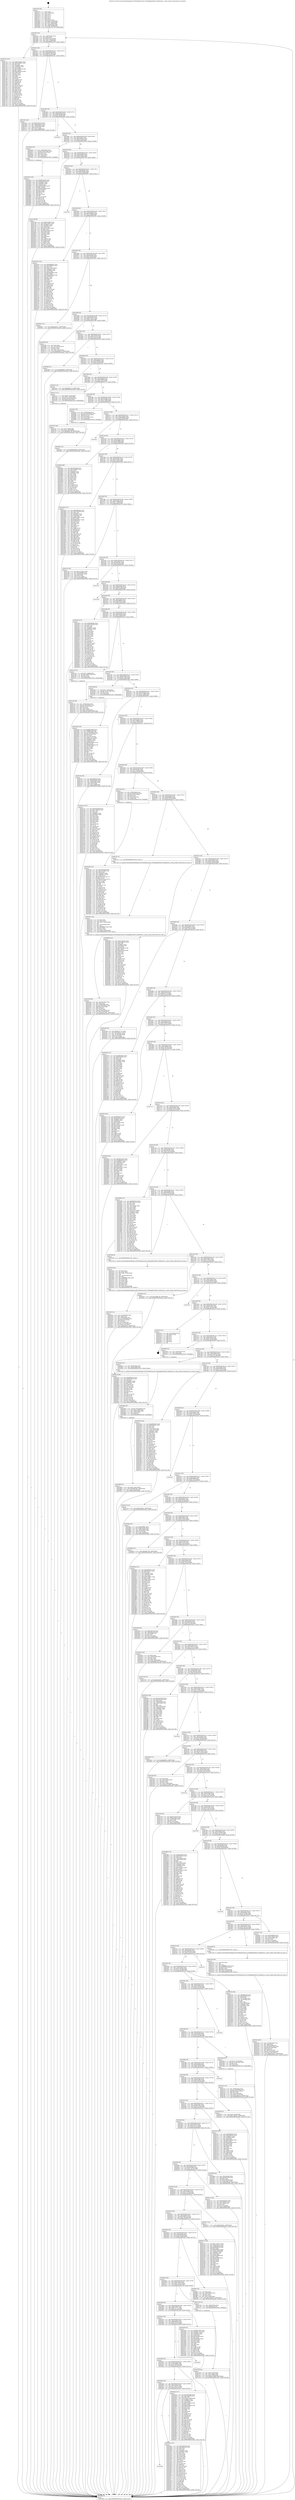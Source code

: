 digraph "0x401870" {
  label = "0x401870 (/mnt/c/Users/mathe/Desktop/tcc/POCII/binaries/extr_FFmpeglibavfiltervf_fieldmatch.c_select_frame_Final-ollvm.out::main(0))"
  labelloc = "t"
  node[shape=record]

  Entry [label="",width=0.3,height=0.3,shape=circle,fillcolor=black,style=filled]
  "0x4018a2" [label="{
     0x4018a2 [32]\l
     | [instrs]\l
     &nbsp;&nbsp;0x4018a2 \<+6\>: mov -0x98(%rbp),%eax\l
     &nbsp;&nbsp;0x4018a8 \<+2\>: mov %eax,%ecx\l
     &nbsp;&nbsp;0x4018aa \<+6\>: sub $0x816c373b,%ecx\l
     &nbsp;&nbsp;0x4018b0 \<+6\>: mov %eax,-0x9c(%rbp)\l
     &nbsp;&nbsp;0x4018b6 \<+6\>: mov %ecx,-0xa0(%rbp)\l
     &nbsp;&nbsp;0x4018bc \<+6\>: je 0000000000402745 \<main+0xed5\>\l
  }"]
  "0x402745" [label="{
     0x402745 [147]\l
     | [instrs]\l
     &nbsp;&nbsp;0x402745 \<+5\>: mov $0xfc5e4d62,%eax\l
     &nbsp;&nbsp;0x40274a \<+5\>: mov $0x8ca59e62,%ecx\l
     &nbsp;&nbsp;0x40274f \<+2\>: mov $0x1,%dl\l
     &nbsp;&nbsp;0x402751 \<+7\>: mov 0x40605c,%esi\l
     &nbsp;&nbsp;0x402758 \<+7\>: mov 0x40606c,%edi\l
     &nbsp;&nbsp;0x40275f \<+3\>: mov %esi,%r8d\l
     &nbsp;&nbsp;0x402762 \<+7\>: sub $0x10609059,%r8d\l
     &nbsp;&nbsp;0x402769 \<+4\>: sub $0x1,%r8d\l
     &nbsp;&nbsp;0x40276d \<+7\>: add $0x10609059,%r8d\l
     &nbsp;&nbsp;0x402774 \<+4\>: imul %r8d,%esi\l
     &nbsp;&nbsp;0x402778 \<+3\>: and $0x1,%esi\l
     &nbsp;&nbsp;0x40277b \<+3\>: cmp $0x0,%esi\l
     &nbsp;&nbsp;0x40277e \<+4\>: sete %r9b\l
     &nbsp;&nbsp;0x402782 \<+3\>: cmp $0xa,%edi\l
     &nbsp;&nbsp;0x402785 \<+4\>: setl %r10b\l
     &nbsp;&nbsp;0x402789 \<+3\>: mov %r9b,%r11b\l
     &nbsp;&nbsp;0x40278c \<+4\>: xor $0xff,%r11b\l
     &nbsp;&nbsp;0x402790 \<+3\>: mov %r10b,%bl\l
     &nbsp;&nbsp;0x402793 \<+3\>: xor $0xff,%bl\l
     &nbsp;&nbsp;0x402796 \<+3\>: xor $0x0,%dl\l
     &nbsp;&nbsp;0x402799 \<+3\>: mov %r11b,%r14b\l
     &nbsp;&nbsp;0x40279c \<+4\>: and $0x0,%r14b\l
     &nbsp;&nbsp;0x4027a0 \<+3\>: and %dl,%r9b\l
     &nbsp;&nbsp;0x4027a3 \<+3\>: mov %bl,%r15b\l
     &nbsp;&nbsp;0x4027a6 \<+4\>: and $0x0,%r15b\l
     &nbsp;&nbsp;0x4027aa \<+3\>: and %dl,%r10b\l
     &nbsp;&nbsp;0x4027ad \<+3\>: or %r9b,%r14b\l
     &nbsp;&nbsp;0x4027b0 \<+3\>: or %r10b,%r15b\l
     &nbsp;&nbsp;0x4027b3 \<+3\>: xor %r15b,%r14b\l
     &nbsp;&nbsp;0x4027b6 \<+3\>: or %bl,%r11b\l
     &nbsp;&nbsp;0x4027b9 \<+4\>: xor $0xff,%r11b\l
     &nbsp;&nbsp;0x4027bd \<+3\>: or $0x0,%dl\l
     &nbsp;&nbsp;0x4027c0 \<+3\>: and %dl,%r11b\l
     &nbsp;&nbsp;0x4027c3 \<+3\>: or %r11b,%r14b\l
     &nbsp;&nbsp;0x4027c6 \<+4\>: test $0x1,%r14b\l
     &nbsp;&nbsp;0x4027ca \<+3\>: cmovne %ecx,%eax\l
     &nbsp;&nbsp;0x4027cd \<+6\>: mov %eax,-0x98(%rbp)\l
     &nbsp;&nbsp;0x4027d3 \<+5\>: jmp 00000000004034ab \<main+0x1c3b\>\l
  }"]
  "0x4018c2" [label="{
     0x4018c2 [28]\l
     | [instrs]\l
     &nbsp;&nbsp;0x4018c2 \<+5\>: jmp 00000000004018c7 \<main+0x57\>\l
     &nbsp;&nbsp;0x4018c7 \<+6\>: mov -0x9c(%rbp),%eax\l
     &nbsp;&nbsp;0x4018cd \<+5\>: sub $0x84d61799,%eax\l
     &nbsp;&nbsp;0x4018d2 \<+6\>: mov %eax,-0xa4(%rbp)\l
     &nbsp;&nbsp;0x4018d8 \<+6\>: je 00000000004021b1 \<main+0x941\>\l
  }"]
  Exit [label="",width=0.3,height=0.3,shape=circle,fillcolor=black,style=filled,peripheries=2]
  "0x4021b1" [label="{
     0x4021b1 [30]\l
     | [instrs]\l
     &nbsp;&nbsp;0x4021b1 \<+5\>: mov $0xf75d0130,%eax\l
     &nbsp;&nbsp;0x4021b6 \<+5\>: mov $0xba34b185,%ecx\l
     &nbsp;&nbsp;0x4021bb \<+3\>: mov -0x64(%rbp),%edx\l
     &nbsp;&nbsp;0x4021be \<+3\>: cmp -0x54(%rbp),%edx\l
     &nbsp;&nbsp;0x4021c1 \<+3\>: cmovl %ecx,%eax\l
     &nbsp;&nbsp;0x4021c4 \<+6\>: mov %eax,-0x98(%rbp)\l
     &nbsp;&nbsp;0x4021ca \<+5\>: jmp 00000000004034ab \<main+0x1c3b\>\l
  }"]
  "0x4018de" [label="{
     0x4018de [28]\l
     | [instrs]\l
     &nbsp;&nbsp;0x4018de \<+5\>: jmp 00000000004018e3 \<main+0x73\>\l
     &nbsp;&nbsp;0x4018e3 \<+6\>: mov -0x9c(%rbp),%eax\l
     &nbsp;&nbsp;0x4018e9 \<+5\>: sub $0x89e5b198,%eax\l
     &nbsp;&nbsp;0x4018ee \<+6\>: mov %eax,-0xa8(%rbp)\l
     &nbsp;&nbsp;0x4018f4 \<+6\>: je 00000000004033b8 \<main+0x1b48\>\l
  }"]
  "0x40307b" [label="{
     0x40307b [90]\l
     | [instrs]\l
     &nbsp;&nbsp;0x40307b \<+5\>: mov $0x366ba204,%ecx\l
     &nbsp;&nbsp;0x403080 \<+5\>: mov $0xff3a18da,%edx\l
     &nbsp;&nbsp;0x403085 \<+2\>: xor %esi,%esi\l
     &nbsp;&nbsp;0x403087 \<+8\>: mov 0x40605c,%r8d\l
     &nbsp;&nbsp;0x40308f \<+8\>: mov 0x40606c,%r9d\l
     &nbsp;&nbsp;0x403097 \<+3\>: sub $0x1,%esi\l
     &nbsp;&nbsp;0x40309a \<+3\>: mov %r8d,%r10d\l
     &nbsp;&nbsp;0x40309d \<+3\>: add %esi,%r10d\l
     &nbsp;&nbsp;0x4030a0 \<+4\>: imul %r10d,%r8d\l
     &nbsp;&nbsp;0x4030a4 \<+4\>: and $0x1,%r8d\l
     &nbsp;&nbsp;0x4030a8 \<+4\>: cmp $0x0,%r8d\l
     &nbsp;&nbsp;0x4030ac \<+4\>: sete %r11b\l
     &nbsp;&nbsp;0x4030b0 \<+4\>: cmp $0xa,%r9d\l
     &nbsp;&nbsp;0x4030b4 \<+3\>: setl %bl\l
     &nbsp;&nbsp;0x4030b7 \<+3\>: mov %r11b,%r14b\l
     &nbsp;&nbsp;0x4030ba \<+3\>: and %bl,%r14b\l
     &nbsp;&nbsp;0x4030bd \<+3\>: xor %bl,%r11b\l
     &nbsp;&nbsp;0x4030c0 \<+3\>: or %r11b,%r14b\l
     &nbsp;&nbsp;0x4030c3 \<+4\>: test $0x1,%r14b\l
     &nbsp;&nbsp;0x4030c7 \<+3\>: cmovne %edx,%ecx\l
     &nbsp;&nbsp;0x4030ca \<+6\>: mov %ecx,-0x98(%rbp)\l
     &nbsp;&nbsp;0x4030d0 \<+5\>: jmp 00000000004034ab \<main+0x1c3b\>\l
  }"]
  "0x4033b8" [label="{
     0x4033b8\l
  }", style=dashed]
  "0x4018fa" [label="{
     0x4018fa [28]\l
     | [instrs]\l
     &nbsp;&nbsp;0x4018fa \<+5\>: jmp 00000000004018ff \<main+0x8f\>\l
     &nbsp;&nbsp;0x4018ff \<+6\>: mov -0x9c(%rbp),%eax\l
     &nbsp;&nbsp;0x401905 \<+5\>: sub $0x8aa48b1e,%eax\l
     &nbsp;&nbsp;0x40190a \<+6\>: mov %eax,-0xac(%rbp)\l
     &nbsp;&nbsp;0x401910 \<+6\>: je 0000000000402926 \<main+0x10b6\>\l
  }"]
  "0x402fe3" [label="{
     0x402fe3 [15]\l
     | [instrs]\l
     &nbsp;&nbsp;0x402fe3 \<+10\>: movl $0x626f4458,-0x98(%rbp)\l
     &nbsp;&nbsp;0x402fed \<+5\>: jmp 00000000004034ab \<main+0x1c3b\>\l
  }"]
  "0x402926" [label="{
     0x402926 [29]\l
     | [instrs]\l
     &nbsp;&nbsp;0x402926 \<+4\>: mov -0x60(%rbp),%rax\l
     &nbsp;&nbsp;0x40292a \<+7\>: movslq -0x8c(%rbp),%rcx\l
     &nbsp;&nbsp;0x402931 \<+4\>: imul $0x18,%rcx,%rcx\l
     &nbsp;&nbsp;0x402935 \<+3\>: add %rcx,%rax\l
     &nbsp;&nbsp;0x402938 \<+3\>: mov (%rax),%rax\l
     &nbsp;&nbsp;0x40293b \<+3\>: mov %rax,%rdi\l
     &nbsp;&nbsp;0x40293e \<+5\>: call 0000000000401030 \<free@plt\>\l
     | [calls]\l
     &nbsp;&nbsp;0x401030 \{1\} (unknown)\l
  }"]
  "0x401916" [label="{
     0x401916 [28]\l
     | [instrs]\l
     &nbsp;&nbsp;0x401916 \<+5\>: jmp 000000000040191b \<main+0xab\>\l
     &nbsp;&nbsp;0x40191b \<+6\>: mov -0x9c(%rbp),%eax\l
     &nbsp;&nbsp;0x401921 \<+5\>: sub $0x8ca59e62,%eax\l
     &nbsp;&nbsp;0x401926 \<+6\>: mov %eax,-0xb0(%rbp)\l
     &nbsp;&nbsp;0x40192c \<+6\>: je 00000000004027d8 \<main+0xf68\>\l
  }"]
  "0x4020f6" [label="{
     0x4020f6\l
  }", style=dashed]
  "0x4027d8" [label="{
     0x4027d8 [91]\l
     | [instrs]\l
     &nbsp;&nbsp;0x4027d8 \<+5\>: mov $0xfc5e4d62,%eax\l
     &nbsp;&nbsp;0x4027dd \<+5\>: mov $0xf257f835,%ecx\l
     &nbsp;&nbsp;0x4027e2 \<+7\>: mov 0x40605c,%edx\l
     &nbsp;&nbsp;0x4027e9 \<+7\>: mov 0x40606c,%esi\l
     &nbsp;&nbsp;0x4027f0 \<+2\>: mov %edx,%edi\l
     &nbsp;&nbsp;0x4027f2 \<+6\>: add $0xcea79e1b,%edi\l
     &nbsp;&nbsp;0x4027f8 \<+3\>: sub $0x1,%edi\l
     &nbsp;&nbsp;0x4027fb \<+6\>: sub $0xcea79e1b,%edi\l
     &nbsp;&nbsp;0x402801 \<+3\>: imul %edi,%edx\l
     &nbsp;&nbsp;0x402804 \<+3\>: and $0x1,%edx\l
     &nbsp;&nbsp;0x402807 \<+3\>: cmp $0x0,%edx\l
     &nbsp;&nbsp;0x40280a \<+4\>: sete %r8b\l
     &nbsp;&nbsp;0x40280e \<+3\>: cmp $0xa,%esi\l
     &nbsp;&nbsp;0x402811 \<+4\>: setl %r9b\l
     &nbsp;&nbsp;0x402815 \<+3\>: mov %r8b,%r10b\l
     &nbsp;&nbsp;0x402818 \<+3\>: and %r9b,%r10b\l
     &nbsp;&nbsp;0x40281b \<+3\>: xor %r9b,%r8b\l
     &nbsp;&nbsp;0x40281e \<+3\>: or %r8b,%r10b\l
     &nbsp;&nbsp;0x402821 \<+4\>: test $0x1,%r10b\l
     &nbsp;&nbsp;0x402825 \<+3\>: cmovne %ecx,%eax\l
     &nbsp;&nbsp;0x402828 \<+6\>: mov %eax,-0x98(%rbp)\l
     &nbsp;&nbsp;0x40282e \<+5\>: jmp 00000000004034ab \<main+0x1c3b\>\l
  }"]
  "0x401932" [label="{
     0x401932 [28]\l
     | [instrs]\l
     &nbsp;&nbsp;0x401932 \<+5\>: jmp 0000000000401937 \<main+0xc7\>\l
     &nbsp;&nbsp;0x401937 \<+6\>: mov -0x9c(%rbp),%eax\l
     &nbsp;&nbsp;0x40193d \<+5\>: sub $0x8e9f344a,%eax\l
     &nbsp;&nbsp;0x401942 \<+6\>: mov %eax,-0xb4(%rbp)\l
     &nbsp;&nbsp;0x401948 \<+6\>: je 0000000000403387 \<main+0x1b17\>\l
  }"]
  "0x402eb1" [label="{
     0x402eb1 [137]\l
     | [instrs]\l
     &nbsp;&nbsp;0x402eb1 \<+5\>: mov $0x3d7b419f,%eax\l
     &nbsp;&nbsp;0x402eb6 \<+5\>: mov $0x1df9c824,%ecx\l
     &nbsp;&nbsp;0x402ebb \<+2\>: mov $0x1,%dl\l
     &nbsp;&nbsp;0x402ebd \<+2\>: xor %esi,%esi\l
     &nbsp;&nbsp;0x402ebf \<+7\>: mov 0x40605c,%edi\l
     &nbsp;&nbsp;0x402ec6 \<+8\>: mov 0x40606c,%r8d\l
     &nbsp;&nbsp;0x402ece \<+3\>: sub $0x1,%esi\l
     &nbsp;&nbsp;0x402ed1 \<+3\>: mov %edi,%r9d\l
     &nbsp;&nbsp;0x402ed4 \<+3\>: add %esi,%r9d\l
     &nbsp;&nbsp;0x402ed7 \<+4\>: imul %r9d,%edi\l
     &nbsp;&nbsp;0x402edb \<+3\>: and $0x1,%edi\l
     &nbsp;&nbsp;0x402ede \<+3\>: cmp $0x0,%edi\l
     &nbsp;&nbsp;0x402ee1 \<+4\>: sete %r10b\l
     &nbsp;&nbsp;0x402ee5 \<+4\>: cmp $0xa,%r8d\l
     &nbsp;&nbsp;0x402ee9 \<+4\>: setl %r11b\l
     &nbsp;&nbsp;0x402eed \<+3\>: mov %r10b,%bl\l
     &nbsp;&nbsp;0x402ef0 \<+3\>: xor $0xff,%bl\l
     &nbsp;&nbsp;0x402ef3 \<+3\>: mov %r11b,%r14b\l
     &nbsp;&nbsp;0x402ef6 \<+4\>: xor $0xff,%r14b\l
     &nbsp;&nbsp;0x402efa \<+3\>: xor $0x1,%dl\l
     &nbsp;&nbsp;0x402efd \<+3\>: mov %bl,%r15b\l
     &nbsp;&nbsp;0x402f00 \<+4\>: and $0xff,%r15b\l
     &nbsp;&nbsp;0x402f04 \<+3\>: and %dl,%r10b\l
     &nbsp;&nbsp;0x402f07 \<+3\>: mov %r14b,%r12b\l
     &nbsp;&nbsp;0x402f0a \<+4\>: and $0xff,%r12b\l
     &nbsp;&nbsp;0x402f0e \<+3\>: and %dl,%r11b\l
     &nbsp;&nbsp;0x402f11 \<+3\>: or %r10b,%r15b\l
     &nbsp;&nbsp;0x402f14 \<+3\>: or %r11b,%r12b\l
     &nbsp;&nbsp;0x402f17 \<+3\>: xor %r12b,%r15b\l
     &nbsp;&nbsp;0x402f1a \<+3\>: or %r14b,%bl\l
     &nbsp;&nbsp;0x402f1d \<+3\>: xor $0xff,%bl\l
     &nbsp;&nbsp;0x402f20 \<+3\>: or $0x1,%dl\l
     &nbsp;&nbsp;0x402f23 \<+2\>: and %dl,%bl\l
     &nbsp;&nbsp;0x402f25 \<+3\>: or %bl,%r15b\l
     &nbsp;&nbsp;0x402f28 \<+4\>: test $0x1,%r15b\l
     &nbsp;&nbsp;0x402f2c \<+3\>: cmovne %ecx,%eax\l
     &nbsp;&nbsp;0x402f2f \<+6\>: mov %eax,-0x98(%rbp)\l
     &nbsp;&nbsp;0x402f35 \<+5\>: jmp 00000000004034ab \<main+0x1c3b\>\l
  }"]
  "0x403387" [label="{
     0x403387\l
  }", style=dashed]
  "0x40194e" [label="{
     0x40194e [28]\l
     | [instrs]\l
     &nbsp;&nbsp;0x40194e \<+5\>: jmp 0000000000401953 \<main+0xe3\>\l
     &nbsp;&nbsp;0x401953 \<+6\>: mov -0x9c(%rbp),%eax\l
     &nbsp;&nbsp;0x401959 \<+5\>: sub $0x9786e920,%eax\l
     &nbsp;&nbsp;0x40195e \<+6\>: mov %eax,-0xb8(%rbp)\l
     &nbsp;&nbsp;0x401964 \<+6\>: je 0000000000403162 \<main+0x18f2\>\l
  }"]
  "0x402cd8" [label="{
     0x402cd8 [153]\l
     | [instrs]\l
     &nbsp;&nbsp;0x402cd8 \<+5\>: mov $0x405bd4df,%edx\l
     &nbsp;&nbsp;0x402cdd \<+5\>: mov $0x5c9c7963,%esi\l
     &nbsp;&nbsp;0x402ce2 \<+3\>: mov $0x1,%r8b\l
     &nbsp;&nbsp;0x402ce5 \<+8\>: mov 0x40605c,%r9d\l
     &nbsp;&nbsp;0x402ced \<+8\>: mov 0x40606c,%r10d\l
     &nbsp;&nbsp;0x402cf5 \<+3\>: mov %r9d,%r11d\l
     &nbsp;&nbsp;0x402cf8 \<+7\>: add $0xd20762ca,%r11d\l
     &nbsp;&nbsp;0x402cff \<+4\>: sub $0x1,%r11d\l
     &nbsp;&nbsp;0x402d03 \<+7\>: sub $0xd20762ca,%r11d\l
     &nbsp;&nbsp;0x402d0a \<+4\>: imul %r11d,%r9d\l
     &nbsp;&nbsp;0x402d0e \<+4\>: and $0x1,%r9d\l
     &nbsp;&nbsp;0x402d12 \<+4\>: cmp $0x0,%r9d\l
     &nbsp;&nbsp;0x402d16 \<+3\>: sete %bl\l
     &nbsp;&nbsp;0x402d19 \<+4\>: cmp $0xa,%r10d\l
     &nbsp;&nbsp;0x402d1d \<+4\>: setl %r14b\l
     &nbsp;&nbsp;0x402d21 \<+3\>: mov %bl,%r15b\l
     &nbsp;&nbsp;0x402d24 \<+4\>: xor $0xff,%r15b\l
     &nbsp;&nbsp;0x402d28 \<+3\>: mov %r14b,%r12b\l
     &nbsp;&nbsp;0x402d2b \<+4\>: xor $0xff,%r12b\l
     &nbsp;&nbsp;0x402d2f \<+4\>: xor $0x0,%r8b\l
     &nbsp;&nbsp;0x402d33 \<+3\>: mov %r15b,%r13b\l
     &nbsp;&nbsp;0x402d36 \<+4\>: and $0x0,%r13b\l
     &nbsp;&nbsp;0x402d3a \<+3\>: and %r8b,%bl\l
     &nbsp;&nbsp;0x402d3d \<+3\>: mov %r12b,%al\l
     &nbsp;&nbsp;0x402d40 \<+2\>: and $0x0,%al\l
     &nbsp;&nbsp;0x402d42 \<+3\>: and %r8b,%r14b\l
     &nbsp;&nbsp;0x402d45 \<+3\>: or %bl,%r13b\l
     &nbsp;&nbsp;0x402d48 \<+3\>: or %r14b,%al\l
     &nbsp;&nbsp;0x402d4b \<+3\>: xor %al,%r13b\l
     &nbsp;&nbsp;0x402d4e \<+3\>: or %r12b,%r15b\l
     &nbsp;&nbsp;0x402d51 \<+4\>: xor $0xff,%r15b\l
     &nbsp;&nbsp;0x402d55 \<+4\>: or $0x0,%r8b\l
     &nbsp;&nbsp;0x402d59 \<+3\>: and %r8b,%r15b\l
     &nbsp;&nbsp;0x402d5c \<+3\>: or %r15b,%r13b\l
     &nbsp;&nbsp;0x402d5f \<+4\>: test $0x1,%r13b\l
     &nbsp;&nbsp;0x402d63 \<+3\>: cmovne %esi,%edx\l
     &nbsp;&nbsp;0x402d66 \<+6\>: mov %edx,-0x98(%rbp)\l
     &nbsp;&nbsp;0x402d6c \<+5\>: jmp 00000000004034ab \<main+0x1c3b\>\l
  }"]
  "0x403162" [label="{
     0x403162 [154]\l
     | [instrs]\l
     &nbsp;&nbsp;0x403162 \<+5\>: mov $0x6f408593,%eax\l
     &nbsp;&nbsp;0x403167 \<+5\>: mov $0xa390fbe4,%ecx\l
     &nbsp;&nbsp;0x40316c \<+2\>: mov $0x1,%dl\l
     &nbsp;&nbsp;0x40316e \<+7\>: movl $0x0,-0x3c(%rbp)\l
     &nbsp;&nbsp;0x403175 \<+7\>: mov 0x40605c,%esi\l
     &nbsp;&nbsp;0x40317c \<+7\>: mov 0x40606c,%edi\l
     &nbsp;&nbsp;0x403183 \<+3\>: mov %esi,%r8d\l
     &nbsp;&nbsp;0x403186 \<+7\>: sub $0xa9abb46b,%r8d\l
     &nbsp;&nbsp;0x40318d \<+4\>: sub $0x1,%r8d\l
     &nbsp;&nbsp;0x403191 \<+7\>: add $0xa9abb46b,%r8d\l
     &nbsp;&nbsp;0x403198 \<+4\>: imul %r8d,%esi\l
     &nbsp;&nbsp;0x40319c \<+3\>: and $0x1,%esi\l
     &nbsp;&nbsp;0x40319f \<+3\>: cmp $0x0,%esi\l
     &nbsp;&nbsp;0x4031a2 \<+4\>: sete %r9b\l
     &nbsp;&nbsp;0x4031a6 \<+3\>: cmp $0xa,%edi\l
     &nbsp;&nbsp;0x4031a9 \<+4\>: setl %r10b\l
     &nbsp;&nbsp;0x4031ad \<+3\>: mov %r9b,%r11b\l
     &nbsp;&nbsp;0x4031b0 \<+4\>: xor $0xff,%r11b\l
     &nbsp;&nbsp;0x4031b4 \<+3\>: mov %r10b,%bl\l
     &nbsp;&nbsp;0x4031b7 \<+3\>: xor $0xff,%bl\l
     &nbsp;&nbsp;0x4031ba \<+3\>: xor $0x0,%dl\l
     &nbsp;&nbsp;0x4031bd \<+3\>: mov %r11b,%r14b\l
     &nbsp;&nbsp;0x4031c0 \<+4\>: and $0x0,%r14b\l
     &nbsp;&nbsp;0x4031c4 \<+3\>: and %dl,%r9b\l
     &nbsp;&nbsp;0x4031c7 \<+3\>: mov %bl,%r15b\l
     &nbsp;&nbsp;0x4031ca \<+4\>: and $0x0,%r15b\l
     &nbsp;&nbsp;0x4031ce \<+3\>: and %dl,%r10b\l
     &nbsp;&nbsp;0x4031d1 \<+3\>: or %r9b,%r14b\l
     &nbsp;&nbsp;0x4031d4 \<+3\>: or %r10b,%r15b\l
     &nbsp;&nbsp;0x4031d7 \<+3\>: xor %r15b,%r14b\l
     &nbsp;&nbsp;0x4031da \<+3\>: or %bl,%r11b\l
     &nbsp;&nbsp;0x4031dd \<+4\>: xor $0xff,%r11b\l
     &nbsp;&nbsp;0x4031e1 \<+3\>: or $0x0,%dl\l
     &nbsp;&nbsp;0x4031e4 \<+3\>: and %dl,%r11b\l
     &nbsp;&nbsp;0x4031e7 \<+3\>: or %r11b,%r14b\l
     &nbsp;&nbsp;0x4031ea \<+4\>: test $0x1,%r14b\l
     &nbsp;&nbsp;0x4031ee \<+3\>: cmovne %ecx,%eax\l
     &nbsp;&nbsp;0x4031f1 \<+6\>: mov %eax,-0x98(%rbp)\l
     &nbsp;&nbsp;0x4031f7 \<+5\>: jmp 00000000004034ab \<main+0x1c3b\>\l
  }"]
  "0x40196a" [label="{
     0x40196a [28]\l
     | [instrs]\l
     &nbsp;&nbsp;0x40196a \<+5\>: jmp 000000000040196f \<main+0xff\>\l
     &nbsp;&nbsp;0x40196f \<+6\>: mov -0x9c(%rbp),%eax\l
     &nbsp;&nbsp;0x401975 \<+5\>: sub $0x9cab34ad,%eax\l
     &nbsp;&nbsp;0x40197a \<+6\>: mov %eax,-0xbc(%rbp)\l
     &nbsp;&nbsp;0x401980 \<+6\>: je 00000000004029a7 \<main+0x1137\>\l
  }"]
  "0x4020da" [label="{
     0x4020da [28]\l
     | [instrs]\l
     &nbsp;&nbsp;0x4020da \<+5\>: jmp 00000000004020df \<main+0x86f\>\l
     &nbsp;&nbsp;0x4020df \<+6\>: mov -0x9c(%rbp),%eax\l
     &nbsp;&nbsp;0x4020e5 \<+5\>: sub $0x77dbcc67,%eax\l
     &nbsp;&nbsp;0x4020ea \<+6\>: mov %eax,-0x1cc(%rbp)\l
     &nbsp;&nbsp;0x4020f0 \<+6\>: je 0000000000402eb1 \<main+0x1641\>\l
  }"]
  "0x4029a7" [label="{
     0x4029a7 [15]\l
     | [instrs]\l
     &nbsp;&nbsp;0x4029a7 \<+10\>: movl $0x4ca3c577,-0x98(%rbp)\l
     &nbsp;&nbsp;0x4029b1 \<+5\>: jmp 00000000004034ab \<main+0x1c3b\>\l
  }"]
  "0x401986" [label="{
     0x401986 [28]\l
     | [instrs]\l
     &nbsp;&nbsp;0x401986 \<+5\>: jmp 000000000040198b \<main+0x11b\>\l
     &nbsp;&nbsp;0x40198b \<+6\>: mov -0x9c(%rbp),%eax\l
     &nbsp;&nbsp;0x401991 \<+5\>: sub $0x9d7d5427,%eax\l
     &nbsp;&nbsp;0x401996 \<+6\>: mov %eax,-0xc0(%rbp)\l
     &nbsp;&nbsp;0x40199c \<+6\>: je 0000000000402368 \<main+0xaf8\>\l
  }"]
  "0x402a34" [label="{
     0x402a34 [157]\l
     | [instrs]\l
     &nbsp;&nbsp;0x402a34 \<+5\>: mov $0x20fcde46,%eax\l
     &nbsp;&nbsp;0x402a39 \<+5\>: mov $0x1e8af28d,%ecx\l
     &nbsp;&nbsp;0x402a3e \<+2\>: mov $0x1,%dl\l
     &nbsp;&nbsp;0x402a40 \<+10\>: movl $0x0,-0x90(%rbp)\l
     &nbsp;&nbsp;0x402a4a \<+7\>: mov 0x40605c,%esi\l
     &nbsp;&nbsp;0x402a51 \<+7\>: mov 0x40606c,%edi\l
     &nbsp;&nbsp;0x402a58 \<+3\>: mov %esi,%r8d\l
     &nbsp;&nbsp;0x402a5b \<+7\>: sub $0xd542bbe0,%r8d\l
     &nbsp;&nbsp;0x402a62 \<+4\>: sub $0x1,%r8d\l
     &nbsp;&nbsp;0x402a66 \<+7\>: add $0xd542bbe0,%r8d\l
     &nbsp;&nbsp;0x402a6d \<+4\>: imul %r8d,%esi\l
     &nbsp;&nbsp;0x402a71 \<+3\>: and $0x1,%esi\l
     &nbsp;&nbsp;0x402a74 \<+3\>: cmp $0x0,%esi\l
     &nbsp;&nbsp;0x402a77 \<+4\>: sete %r9b\l
     &nbsp;&nbsp;0x402a7b \<+3\>: cmp $0xa,%edi\l
     &nbsp;&nbsp;0x402a7e \<+4\>: setl %r10b\l
     &nbsp;&nbsp;0x402a82 \<+3\>: mov %r9b,%r11b\l
     &nbsp;&nbsp;0x402a85 \<+4\>: xor $0xff,%r11b\l
     &nbsp;&nbsp;0x402a89 \<+3\>: mov %r10b,%bl\l
     &nbsp;&nbsp;0x402a8c \<+3\>: xor $0xff,%bl\l
     &nbsp;&nbsp;0x402a8f \<+3\>: xor $0x0,%dl\l
     &nbsp;&nbsp;0x402a92 \<+3\>: mov %r11b,%r14b\l
     &nbsp;&nbsp;0x402a95 \<+4\>: and $0x0,%r14b\l
     &nbsp;&nbsp;0x402a99 \<+3\>: and %dl,%r9b\l
     &nbsp;&nbsp;0x402a9c \<+3\>: mov %bl,%r15b\l
     &nbsp;&nbsp;0x402a9f \<+4\>: and $0x0,%r15b\l
     &nbsp;&nbsp;0x402aa3 \<+3\>: and %dl,%r10b\l
     &nbsp;&nbsp;0x402aa6 \<+3\>: or %r9b,%r14b\l
     &nbsp;&nbsp;0x402aa9 \<+3\>: or %r10b,%r15b\l
     &nbsp;&nbsp;0x402aac \<+3\>: xor %r15b,%r14b\l
     &nbsp;&nbsp;0x402aaf \<+3\>: or %bl,%r11b\l
     &nbsp;&nbsp;0x402ab2 \<+4\>: xor $0xff,%r11b\l
     &nbsp;&nbsp;0x402ab6 \<+3\>: or $0x0,%dl\l
     &nbsp;&nbsp;0x402ab9 \<+3\>: and %dl,%r11b\l
     &nbsp;&nbsp;0x402abc \<+3\>: or %r11b,%r14b\l
     &nbsp;&nbsp;0x402abf \<+4\>: test $0x1,%r14b\l
     &nbsp;&nbsp;0x402ac3 \<+3\>: cmovne %ecx,%eax\l
     &nbsp;&nbsp;0x402ac6 \<+6\>: mov %eax,-0x98(%rbp)\l
     &nbsp;&nbsp;0x402acc \<+5\>: jmp 00000000004034ab \<main+0x1c3b\>\l
  }"]
  "0x402368" [label="{
     0x402368 [28]\l
     | [instrs]\l
     &nbsp;&nbsp;0x402368 \<+2\>: xor %eax,%eax\l
     &nbsp;&nbsp;0x40236a \<+3\>: mov -0x74(%rbp),%ecx\l
     &nbsp;&nbsp;0x40236d \<+3\>: sub $0x1,%eax\l
     &nbsp;&nbsp;0x402370 \<+2\>: sub %eax,%ecx\l
     &nbsp;&nbsp;0x402372 \<+3\>: mov %ecx,-0x74(%rbp)\l
     &nbsp;&nbsp;0x402375 \<+10\>: movl $0xde9891c4,-0x98(%rbp)\l
     &nbsp;&nbsp;0x40237f \<+5\>: jmp 00000000004034ab \<main+0x1c3b\>\l
  }"]
  "0x4019a2" [label="{
     0x4019a2 [28]\l
     | [instrs]\l
     &nbsp;&nbsp;0x4019a2 \<+5\>: jmp 00000000004019a7 \<main+0x137\>\l
     &nbsp;&nbsp;0x4019a7 \<+6\>: mov -0x9c(%rbp),%eax\l
     &nbsp;&nbsp;0x4019ad \<+5\>: sub $0xa1e4a11e,%eax\l
     &nbsp;&nbsp;0x4019b2 \<+6\>: mov %eax,-0xc4(%rbp)\l
     &nbsp;&nbsp;0x4019b8 \<+6\>: je 0000000000402e89 \<main+0x1619\>\l
  }"]
  "0x4020be" [label="{
     0x4020be [28]\l
     | [instrs]\l
     &nbsp;&nbsp;0x4020be \<+5\>: jmp 00000000004020c3 \<main+0x853\>\l
     &nbsp;&nbsp;0x4020c3 \<+6\>: mov -0x9c(%rbp),%eax\l
     &nbsp;&nbsp;0x4020c9 \<+5\>: sub $0x7056e8b5,%eax\l
     &nbsp;&nbsp;0x4020ce \<+6\>: mov %eax,-0x1c8(%rbp)\l
     &nbsp;&nbsp;0x4020d4 \<+6\>: je 0000000000402a34 \<main+0x11c4\>\l
  }"]
  "0x402e89" [label="{
     0x402e89 [15]\l
     | [instrs]\l
     &nbsp;&nbsp;0x402e89 \<+10\>: movl $0xba0ff67b,-0x98(%rbp)\l
     &nbsp;&nbsp;0x402e93 \<+5\>: jmp 00000000004034ab \<main+0x1c3b\>\l
  }"]
  "0x4019be" [label="{
     0x4019be [28]\l
     | [instrs]\l
     &nbsp;&nbsp;0x4019be \<+5\>: jmp 00000000004019c3 \<main+0x153\>\l
     &nbsp;&nbsp;0x4019c3 \<+6\>: mov -0x9c(%rbp),%eax\l
     &nbsp;&nbsp;0x4019c9 \<+5\>: sub $0xa390fbe4,%eax\l
     &nbsp;&nbsp;0x4019ce \<+6\>: mov %eax,-0xc8(%rbp)\l
     &nbsp;&nbsp;0x4019d4 \<+6\>: je 00000000004031fc \<main+0x198c\>\l
  }"]
  "0x40348b" [label="{
     0x40348b\l
  }", style=dashed]
  "0x4031fc" [label="{
     0x4031fc [15]\l
     | [instrs]\l
     &nbsp;&nbsp;0x4031fc \<+10\>: movl $0xdfa4517d,-0x98(%rbp)\l
     &nbsp;&nbsp;0x403206 \<+5\>: jmp 00000000004034ab \<main+0x1c3b\>\l
  }"]
  "0x4019da" [label="{
     0x4019da [28]\l
     | [instrs]\l
     &nbsp;&nbsp;0x4019da \<+5\>: jmp 00000000004019df \<main+0x16f\>\l
     &nbsp;&nbsp;0x4019df \<+6\>: mov -0x9c(%rbp),%eax\l
     &nbsp;&nbsp;0x4019e5 \<+5\>: sub $0xa50895ff,%eax\l
     &nbsp;&nbsp;0x4019ea \<+6\>: mov %eax,-0xcc(%rbp)\l
     &nbsp;&nbsp;0x4019f0 \<+6\>: je 000000000040217c \<main+0x90c\>\l
  }"]
  "0x402943" [label="{
     0x402943 [100]\l
     | [instrs]\l
     &nbsp;&nbsp;0x402943 \<+5\>: mov $0x89e5b198,%edx\l
     &nbsp;&nbsp;0x402948 \<+5\>: mov $0x9cab34ad,%esi\l
     &nbsp;&nbsp;0x40294d \<+8\>: mov 0x40605c,%r8d\l
     &nbsp;&nbsp;0x402955 \<+8\>: mov 0x40606c,%r9d\l
     &nbsp;&nbsp;0x40295d \<+3\>: mov %r8d,%r10d\l
     &nbsp;&nbsp;0x402960 \<+7\>: add $0x44b456b6,%r10d\l
     &nbsp;&nbsp;0x402967 \<+4\>: sub $0x1,%r10d\l
     &nbsp;&nbsp;0x40296b \<+7\>: sub $0x44b456b6,%r10d\l
     &nbsp;&nbsp;0x402972 \<+4\>: imul %r10d,%r8d\l
     &nbsp;&nbsp;0x402976 \<+4\>: and $0x1,%r8d\l
     &nbsp;&nbsp;0x40297a \<+4\>: cmp $0x0,%r8d\l
     &nbsp;&nbsp;0x40297e \<+4\>: sete %r11b\l
     &nbsp;&nbsp;0x402982 \<+4\>: cmp $0xa,%r9d\l
     &nbsp;&nbsp;0x402986 \<+3\>: setl %bl\l
     &nbsp;&nbsp;0x402989 \<+3\>: mov %r11b,%r14b\l
     &nbsp;&nbsp;0x40298c \<+3\>: and %bl,%r14b\l
     &nbsp;&nbsp;0x40298f \<+3\>: xor %bl,%r11b\l
     &nbsp;&nbsp;0x402992 \<+3\>: or %r11b,%r14b\l
     &nbsp;&nbsp;0x402995 \<+4\>: test $0x1,%r14b\l
     &nbsp;&nbsp;0x402999 \<+3\>: cmovne %esi,%edx\l
     &nbsp;&nbsp;0x40299c \<+6\>: mov %edx,-0x98(%rbp)\l
     &nbsp;&nbsp;0x4029a2 \<+5\>: jmp 00000000004034ab \<main+0x1c3b\>\l
  }"]
  "0x40217c" [label="{
     0x40217c [27]\l
     | [instrs]\l
     &nbsp;&nbsp;0x40217c \<+7\>: movl $0x64,-0x50(%rbp)\l
     &nbsp;&nbsp;0x402183 \<+7\>: movl $0x1,-0x54(%rbp)\l
     &nbsp;&nbsp;0x40218a \<+4\>: movslq -0x54(%rbp),%rax\l
     &nbsp;&nbsp;0x40218e \<+4\>: imul $0x18,%rax,%rdi\l
     &nbsp;&nbsp;0x402192 \<+5\>: call 0000000000401050 \<malloc@plt\>\l
     | [calls]\l
     &nbsp;&nbsp;0x401050 \{1\} (unknown)\l
  }"]
  "0x4019f6" [label="{
     0x4019f6 [28]\l
     | [instrs]\l
     &nbsp;&nbsp;0x4019f6 \<+5\>: jmp 00000000004019fb \<main+0x18b\>\l
     &nbsp;&nbsp;0x4019fb \<+6\>: mov -0x9c(%rbp),%eax\l
     &nbsp;&nbsp;0x401a01 \<+5\>: sub $0xa570bdf2,%eax\l
     &nbsp;&nbsp;0x401a06 \<+6\>: mov %eax,-0xd0(%rbp)\l
     &nbsp;&nbsp;0x401a0c \<+6\>: je 0000000000402fc5 \<main+0x1755\>\l
  }"]
  "0x40288b" [label="{
     0x40288b [31]\l
     | [instrs]\l
     &nbsp;&nbsp;0x40288b \<+10\>: movl $0x0,-0x8c(%rbp)\l
     &nbsp;&nbsp;0x402895 \<+10\>: movl $0xfe982a82,-0x98(%rbp)\l
     &nbsp;&nbsp;0x40289f \<+6\>: mov %eax,-0x1e4(%rbp)\l
     &nbsp;&nbsp;0x4028a5 \<+5\>: jmp 00000000004034ab \<main+0x1c3b\>\l
  }"]
  "0x402fc5" [label="{
     0x402fc5 [30]\l
     | [instrs]\l
     &nbsp;&nbsp;0x402fc5 \<+4\>: mov -0x60(%rbp),%rax\l
     &nbsp;&nbsp;0x402fc9 \<+7\>: movslq -0x94(%rbp),%rcx\l
     &nbsp;&nbsp;0x402fd0 \<+4\>: imul $0x18,%rcx,%rcx\l
     &nbsp;&nbsp;0x402fd4 \<+3\>: add %rcx,%rax\l
     &nbsp;&nbsp;0x402fd7 \<+4\>: mov 0x10(%rax),%rax\l
     &nbsp;&nbsp;0x402fdb \<+3\>: mov %rax,%rdi\l
     &nbsp;&nbsp;0x402fde \<+5\>: call 0000000000401030 \<free@plt\>\l
     | [calls]\l
     &nbsp;&nbsp;0x401030 \{1\} (unknown)\l
  }"]
  "0x401a12" [label="{
     0x401a12 [28]\l
     | [instrs]\l
     &nbsp;&nbsp;0x401a12 \<+5\>: jmp 0000000000401a17 \<main+0x1a7\>\l
     &nbsp;&nbsp;0x401a17 \<+6\>: mov -0x9c(%rbp),%eax\l
     &nbsp;&nbsp;0x401a1d \<+5\>: sub $0xad8a5b3b,%eax\l
     &nbsp;&nbsp;0x401a22 \<+6\>: mov %eax,-0xd4(%rbp)\l
     &nbsp;&nbsp;0x401a28 \<+6\>: je 00000000004034a1 \<main+0x1c31\>\l
  }"]
  "0x40286a" [label="{
     0x40286a [33]\l
     | [instrs]\l
     &nbsp;&nbsp;0x40286a \<+10\>: movabs $0x4040b6,%rdi\l
     &nbsp;&nbsp;0x402874 \<+7\>: mov %rax,-0x88(%rbp)\l
     &nbsp;&nbsp;0x40287b \<+7\>: mov -0x88(%rbp),%rax\l
     &nbsp;&nbsp;0x402882 \<+2\>: mov (%rax),%esi\l
     &nbsp;&nbsp;0x402884 \<+2\>: mov $0x0,%al\l
     &nbsp;&nbsp;0x402886 \<+5\>: call 0000000000401040 \<printf@plt\>\l
     | [calls]\l
     &nbsp;&nbsp;0x401040 \{1\} (unknown)\l
  }"]
  "0x4034a1" [label="{
     0x4034a1\l
  }", style=dashed]
  "0x401a2e" [label="{
     0x401a2e [28]\l
     | [instrs]\l
     &nbsp;&nbsp;0x401a2e \<+5\>: jmp 0000000000401a33 \<main+0x1c3\>\l
     &nbsp;&nbsp;0x401a33 \<+6\>: mov -0x9c(%rbp),%eax\l
     &nbsp;&nbsp;0x401a39 \<+5\>: sub $0xadd3ff93,%eax\l
     &nbsp;&nbsp;0x401a3e \<+6\>: mov %eax,-0xd8(%rbp)\l
     &nbsp;&nbsp;0x401a44 \<+6\>: je 00000000004029de \<main+0x116e\>\l
  }"]
  "0x4025d7" [label="{
     0x4025d7 [51]\l
     | [instrs]\l
     &nbsp;&nbsp;0x4025d7 \<+6\>: mov -0x1e0(%rbp),%ecx\l
     &nbsp;&nbsp;0x4025dd \<+3\>: imul %eax,%ecx\l
     &nbsp;&nbsp;0x4025e0 \<+4\>: mov -0x60(%rbp),%r8\l
     &nbsp;&nbsp;0x4025e4 \<+4\>: movslq -0x64(%rbp),%r9\l
     &nbsp;&nbsp;0x4025e8 \<+4\>: imul $0x18,%r9,%r9\l
     &nbsp;&nbsp;0x4025ec \<+3\>: add %r9,%r8\l
     &nbsp;&nbsp;0x4025ef \<+4\>: mov 0x10(%r8),%r8\l
     &nbsp;&nbsp;0x4025f3 \<+4\>: movslq -0x7c(%rbp),%r9\l
     &nbsp;&nbsp;0x4025f7 \<+4\>: mov %ecx,(%r8,%r9,4)\l
     &nbsp;&nbsp;0x4025fb \<+10\>: movl $0x4bc1a33,-0x98(%rbp)\l
     &nbsp;&nbsp;0x402605 \<+5\>: jmp 00000000004034ab \<main+0x1c3b\>\l
  }"]
  "0x4029de" [label="{
     0x4029de [86]\l
     | [instrs]\l
     &nbsp;&nbsp;0x4029de \<+5\>: mov $0x20fcde46,%eax\l
     &nbsp;&nbsp;0x4029e3 \<+5\>: mov $0x7056e8b5,%ecx\l
     &nbsp;&nbsp;0x4029e8 \<+2\>: xor %edx,%edx\l
     &nbsp;&nbsp;0x4029ea \<+7\>: mov 0x40605c,%esi\l
     &nbsp;&nbsp;0x4029f1 \<+7\>: mov 0x40606c,%edi\l
     &nbsp;&nbsp;0x4029f8 \<+3\>: sub $0x1,%edx\l
     &nbsp;&nbsp;0x4029fb \<+3\>: mov %esi,%r8d\l
     &nbsp;&nbsp;0x4029fe \<+3\>: add %edx,%r8d\l
     &nbsp;&nbsp;0x402a01 \<+4\>: imul %r8d,%esi\l
     &nbsp;&nbsp;0x402a05 \<+3\>: and $0x1,%esi\l
     &nbsp;&nbsp;0x402a08 \<+3\>: cmp $0x0,%esi\l
     &nbsp;&nbsp;0x402a0b \<+4\>: sete %r9b\l
     &nbsp;&nbsp;0x402a0f \<+3\>: cmp $0xa,%edi\l
     &nbsp;&nbsp;0x402a12 \<+4\>: setl %r10b\l
     &nbsp;&nbsp;0x402a16 \<+3\>: mov %r9b,%r11b\l
     &nbsp;&nbsp;0x402a19 \<+3\>: and %r10b,%r11b\l
     &nbsp;&nbsp;0x402a1c \<+3\>: xor %r10b,%r9b\l
     &nbsp;&nbsp;0x402a1f \<+3\>: or %r9b,%r11b\l
     &nbsp;&nbsp;0x402a22 \<+4\>: test $0x1,%r11b\l
     &nbsp;&nbsp;0x402a26 \<+3\>: cmovne %ecx,%eax\l
     &nbsp;&nbsp;0x402a29 \<+6\>: mov %eax,-0x98(%rbp)\l
     &nbsp;&nbsp;0x402a2f \<+5\>: jmp 00000000004034ab \<main+0x1c3b\>\l
  }"]
  "0x401a4a" [label="{
     0x401a4a [28]\l
     | [instrs]\l
     &nbsp;&nbsp;0x401a4a \<+5\>: jmp 0000000000401a4f \<main+0x1df\>\l
     &nbsp;&nbsp;0x401a4f \<+6\>: mov -0x9c(%rbp),%eax\l
     &nbsp;&nbsp;0x401a55 \<+5\>: sub $0xb136cf41,%eax\l
     &nbsp;&nbsp;0x401a5a \<+6\>: mov %eax,-0xdc(%rbp)\l
     &nbsp;&nbsp;0x401a60 \<+6\>: je 0000000000402483 \<main+0xc13\>\l
  }"]
  "0x4025a3" [label="{
     0x4025a3 [52]\l
     | [instrs]\l
     &nbsp;&nbsp;0x4025a3 \<+2\>: xor %ecx,%ecx\l
     &nbsp;&nbsp;0x4025a5 \<+5\>: mov $0x2,%edx\l
     &nbsp;&nbsp;0x4025aa \<+6\>: mov %edx,-0x1dc(%rbp)\l
     &nbsp;&nbsp;0x4025b0 \<+1\>: cltd\l
     &nbsp;&nbsp;0x4025b1 \<+6\>: mov -0x1dc(%rbp),%esi\l
     &nbsp;&nbsp;0x4025b7 \<+2\>: idiv %esi\l
     &nbsp;&nbsp;0x4025b9 \<+6\>: imul $0xfffffffe,%edx,%edx\l
     &nbsp;&nbsp;0x4025bf \<+2\>: mov %ecx,%edi\l
     &nbsp;&nbsp;0x4025c1 \<+2\>: sub %edx,%edi\l
     &nbsp;&nbsp;0x4025c3 \<+2\>: mov %ecx,%edx\l
     &nbsp;&nbsp;0x4025c5 \<+3\>: sub $0x1,%edx\l
     &nbsp;&nbsp;0x4025c8 \<+2\>: add %edx,%edi\l
     &nbsp;&nbsp;0x4025ca \<+2\>: sub %edi,%ecx\l
     &nbsp;&nbsp;0x4025cc \<+6\>: mov %ecx,-0x1e0(%rbp)\l
     &nbsp;&nbsp;0x4025d2 \<+5\>: call 0000000000401160 \<next_i\>\l
     | [calls]\l
     &nbsp;&nbsp;0x401160 \{1\} (/mnt/c/Users/mathe/Desktop/tcc/POCII/binaries/extr_FFmpeglibavfiltervf_fieldmatch.c_select_frame_Final-ollvm.out::next_i)\l
  }"]
  "0x402483" [label="{
     0x402483 [147]\l
     | [instrs]\l
     &nbsp;&nbsp;0x402483 \<+5\>: mov $0xb4fba2be,%eax\l
     &nbsp;&nbsp;0x402488 \<+5\>: mov $0x3738550a,%ecx\l
     &nbsp;&nbsp;0x40248d \<+2\>: mov $0x1,%dl\l
     &nbsp;&nbsp;0x40248f \<+7\>: mov 0x40605c,%esi\l
     &nbsp;&nbsp;0x402496 \<+7\>: mov 0x40606c,%edi\l
     &nbsp;&nbsp;0x40249d \<+3\>: mov %esi,%r8d\l
     &nbsp;&nbsp;0x4024a0 \<+7\>: sub $0x6b1dd437,%r8d\l
     &nbsp;&nbsp;0x4024a7 \<+4\>: sub $0x1,%r8d\l
     &nbsp;&nbsp;0x4024ab \<+7\>: add $0x6b1dd437,%r8d\l
     &nbsp;&nbsp;0x4024b2 \<+4\>: imul %r8d,%esi\l
     &nbsp;&nbsp;0x4024b6 \<+3\>: and $0x1,%esi\l
     &nbsp;&nbsp;0x4024b9 \<+3\>: cmp $0x0,%esi\l
     &nbsp;&nbsp;0x4024bc \<+4\>: sete %r9b\l
     &nbsp;&nbsp;0x4024c0 \<+3\>: cmp $0xa,%edi\l
     &nbsp;&nbsp;0x4024c3 \<+4\>: setl %r10b\l
     &nbsp;&nbsp;0x4024c7 \<+3\>: mov %r9b,%r11b\l
     &nbsp;&nbsp;0x4024ca \<+4\>: xor $0xff,%r11b\l
     &nbsp;&nbsp;0x4024ce \<+3\>: mov %r10b,%bl\l
     &nbsp;&nbsp;0x4024d1 \<+3\>: xor $0xff,%bl\l
     &nbsp;&nbsp;0x4024d4 \<+3\>: xor $0x1,%dl\l
     &nbsp;&nbsp;0x4024d7 \<+3\>: mov %r11b,%r14b\l
     &nbsp;&nbsp;0x4024da \<+4\>: and $0xff,%r14b\l
     &nbsp;&nbsp;0x4024de \<+3\>: and %dl,%r9b\l
     &nbsp;&nbsp;0x4024e1 \<+3\>: mov %bl,%r15b\l
     &nbsp;&nbsp;0x4024e4 \<+4\>: and $0xff,%r15b\l
     &nbsp;&nbsp;0x4024e8 \<+3\>: and %dl,%r10b\l
     &nbsp;&nbsp;0x4024eb \<+3\>: or %r9b,%r14b\l
     &nbsp;&nbsp;0x4024ee \<+3\>: or %r10b,%r15b\l
     &nbsp;&nbsp;0x4024f1 \<+3\>: xor %r15b,%r14b\l
     &nbsp;&nbsp;0x4024f4 \<+3\>: or %bl,%r11b\l
     &nbsp;&nbsp;0x4024f7 \<+4\>: xor $0xff,%r11b\l
     &nbsp;&nbsp;0x4024fb \<+3\>: or $0x1,%dl\l
     &nbsp;&nbsp;0x4024fe \<+3\>: and %dl,%r11b\l
     &nbsp;&nbsp;0x402501 \<+3\>: or %r11b,%r14b\l
     &nbsp;&nbsp;0x402504 \<+4\>: test $0x1,%r14b\l
     &nbsp;&nbsp;0x402508 \<+3\>: cmovne %ecx,%eax\l
     &nbsp;&nbsp;0x40250b \<+6\>: mov %eax,-0x98(%rbp)\l
     &nbsp;&nbsp;0x402511 \<+5\>: jmp 00000000004034ab \<main+0x1c3b\>\l
  }"]
  "0x401a66" [label="{
     0x401a66 [28]\l
     | [instrs]\l
     &nbsp;&nbsp;0x401a66 \<+5\>: jmp 0000000000401a6b \<main+0x1fb\>\l
     &nbsp;&nbsp;0x401a6b \<+6\>: mov -0x9c(%rbp),%eax\l
     &nbsp;&nbsp;0x401a71 \<+5\>: sub $0xb137fa68,%eax\l
     &nbsp;&nbsp;0x401a76 \<+6\>: mov %eax,-0xe0(%rbp)\l
     &nbsp;&nbsp;0x401a7c \<+6\>: je 000000000040215e \<main+0x8ee\>\l
  }"]
  "0x4023f6" [label="{
     0x4023f6 [126]\l
     | [instrs]\l
     &nbsp;&nbsp;0x4023f6 \<+5\>: mov $0xb6827665,%ecx\l
     &nbsp;&nbsp;0x4023fb \<+5\>: mov $0xfdfc3dbf,%edx\l
     &nbsp;&nbsp;0x402400 \<+4\>: mov -0x60(%rbp),%rdi\l
     &nbsp;&nbsp;0x402404 \<+4\>: movslq -0x64(%rbp),%rsi\l
     &nbsp;&nbsp;0x402408 \<+4\>: imul $0x18,%rsi,%rsi\l
     &nbsp;&nbsp;0x40240c \<+3\>: add %rsi,%rdi\l
     &nbsp;&nbsp;0x40240f \<+4\>: mov %rax,0x10(%rdi)\l
     &nbsp;&nbsp;0x402413 \<+7\>: movl $0x0,-0x7c(%rbp)\l
     &nbsp;&nbsp;0x40241a \<+8\>: mov 0x40605c,%r8d\l
     &nbsp;&nbsp;0x402422 \<+8\>: mov 0x40606c,%r9d\l
     &nbsp;&nbsp;0x40242a \<+3\>: mov %r8d,%r10d\l
     &nbsp;&nbsp;0x40242d \<+7\>: add $0xb8003699,%r10d\l
     &nbsp;&nbsp;0x402434 \<+4\>: sub $0x1,%r10d\l
     &nbsp;&nbsp;0x402438 \<+7\>: sub $0xb8003699,%r10d\l
     &nbsp;&nbsp;0x40243f \<+4\>: imul %r10d,%r8d\l
     &nbsp;&nbsp;0x402443 \<+4\>: and $0x1,%r8d\l
     &nbsp;&nbsp;0x402447 \<+4\>: cmp $0x0,%r8d\l
     &nbsp;&nbsp;0x40244b \<+4\>: sete %r11b\l
     &nbsp;&nbsp;0x40244f \<+4\>: cmp $0xa,%r9d\l
     &nbsp;&nbsp;0x402453 \<+3\>: setl %bl\l
     &nbsp;&nbsp;0x402456 \<+3\>: mov %r11b,%r14b\l
     &nbsp;&nbsp;0x402459 \<+3\>: and %bl,%r14b\l
     &nbsp;&nbsp;0x40245c \<+3\>: xor %bl,%r11b\l
     &nbsp;&nbsp;0x40245f \<+3\>: or %r11b,%r14b\l
     &nbsp;&nbsp;0x402462 \<+4\>: test $0x1,%r14b\l
     &nbsp;&nbsp;0x402466 \<+3\>: cmovne %edx,%ecx\l
     &nbsp;&nbsp;0x402469 \<+6\>: mov %ecx,-0x98(%rbp)\l
     &nbsp;&nbsp;0x40246f \<+5\>: jmp 00000000004034ab \<main+0x1c3b\>\l
  }"]
  "0x40215e" [label="{
     0x40215e [30]\l
     | [instrs]\l
     &nbsp;&nbsp;0x40215e \<+5\>: mov $0x1e7c40e7,%eax\l
     &nbsp;&nbsp;0x402163 \<+5\>: mov $0xa50895ff,%ecx\l
     &nbsp;&nbsp;0x402168 \<+3\>: mov -0x34(%rbp),%edx\l
     &nbsp;&nbsp;0x40216b \<+3\>: cmp $0x0,%edx\l
     &nbsp;&nbsp;0x40216e \<+3\>: cmove %ecx,%eax\l
     &nbsp;&nbsp;0x402171 \<+6\>: mov %eax,-0x98(%rbp)\l
     &nbsp;&nbsp;0x402177 \<+5\>: jmp 00000000004034ab \<main+0x1c3b\>\l
  }"]
  "0x401a82" [label="{
     0x401a82 [28]\l
     | [instrs]\l
     &nbsp;&nbsp;0x401a82 \<+5\>: jmp 0000000000401a87 \<main+0x217\>\l
     &nbsp;&nbsp;0x401a87 \<+6\>: mov -0x9c(%rbp),%eax\l
     &nbsp;&nbsp;0x401a8d \<+5\>: sub $0xb4fba2be,%eax\l
     &nbsp;&nbsp;0x401a92 \<+6\>: mov %eax,-0xe4(%rbp)\l
     &nbsp;&nbsp;0x401a98 \<+6\>: je 0000000000403378 \<main+0x1b08\>\l
  }"]
  "0x4020a2" [label="{
     0x4020a2 [28]\l
     | [instrs]\l
     &nbsp;&nbsp;0x4020a2 \<+5\>: jmp 00000000004020a7 \<main+0x837\>\l
     &nbsp;&nbsp;0x4020a7 \<+6\>: mov -0x9c(%rbp),%eax\l
     &nbsp;&nbsp;0x4020ad \<+5\>: sub $0x6f408593,%eax\l
     &nbsp;&nbsp;0x4020b2 \<+6\>: mov %eax,-0x1c4(%rbp)\l
     &nbsp;&nbsp;0x4020b8 \<+6\>: je 000000000040348b \<main+0x1c1b\>\l
  }"]
  "0x403378" [label="{
     0x403378\l
  }", style=dashed]
  "0x401a9e" [label="{
     0x401a9e [28]\l
     | [instrs]\l
     &nbsp;&nbsp;0x401a9e \<+5\>: jmp 0000000000401aa3 \<main+0x233\>\l
     &nbsp;&nbsp;0x401aa3 \<+6\>: mov -0x9c(%rbp),%eax\l
     &nbsp;&nbsp;0x401aa9 \<+5\>: sub $0xb6827665,%eax\l
     &nbsp;&nbsp;0x401aae \<+6\>: mov %eax,-0xe8(%rbp)\l
     &nbsp;&nbsp;0x401ab4 \<+6\>: je 0000000000403338 \<main+0x1ac8\>\l
  }"]
  "0x402384" [label="{
     0x402384 [91]\l
     | [instrs]\l
     &nbsp;&nbsp;0x402384 \<+5\>: mov $0xb6827665,%eax\l
     &nbsp;&nbsp;0x402389 \<+5\>: mov $0xbdb77ad5,%ecx\l
     &nbsp;&nbsp;0x40238e \<+7\>: mov 0x40605c,%edx\l
     &nbsp;&nbsp;0x402395 \<+7\>: mov 0x40606c,%esi\l
     &nbsp;&nbsp;0x40239c \<+2\>: mov %edx,%edi\l
     &nbsp;&nbsp;0x40239e \<+6\>: add $0x20fa36cf,%edi\l
     &nbsp;&nbsp;0x4023a4 \<+3\>: sub $0x1,%edi\l
     &nbsp;&nbsp;0x4023a7 \<+6\>: sub $0x20fa36cf,%edi\l
     &nbsp;&nbsp;0x4023ad \<+3\>: imul %edi,%edx\l
     &nbsp;&nbsp;0x4023b0 \<+3\>: and $0x1,%edx\l
     &nbsp;&nbsp;0x4023b3 \<+3\>: cmp $0x0,%edx\l
     &nbsp;&nbsp;0x4023b6 \<+4\>: sete %r8b\l
     &nbsp;&nbsp;0x4023ba \<+3\>: cmp $0xa,%esi\l
     &nbsp;&nbsp;0x4023bd \<+4\>: setl %r9b\l
     &nbsp;&nbsp;0x4023c1 \<+3\>: mov %r8b,%r10b\l
     &nbsp;&nbsp;0x4023c4 \<+3\>: and %r9b,%r10b\l
     &nbsp;&nbsp;0x4023c7 \<+3\>: xor %r9b,%r8b\l
     &nbsp;&nbsp;0x4023ca \<+3\>: or %r8b,%r10b\l
     &nbsp;&nbsp;0x4023cd \<+4\>: test $0x1,%r10b\l
     &nbsp;&nbsp;0x4023d1 \<+3\>: cmovne %ecx,%eax\l
     &nbsp;&nbsp;0x4023d4 \<+6\>: mov %eax,-0x98(%rbp)\l
     &nbsp;&nbsp;0x4023da \<+5\>: jmp 00000000004034ab \<main+0x1c3b\>\l
  }"]
  "0x403338" [label="{
     0x403338\l
  }", style=dashed]
  "0x401aba" [label="{
     0x401aba [28]\l
     | [instrs]\l
     &nbsp;&nbsp;0x401aba \<+5\>: jmp 0000000000401abf \<main+0x24f\>\l
     &nbsp;&nbsp;0x401abf \<+6\>: mov -0x9c(%rbp),%eax\l
     &nbsp;&nbsp;0x401ac5 \<+5\>: sub $0xba0ff67b,%eax\l
     &nbsp;&nbsp;0x401aca \<+6\>: mov %eax,-0xec(%rbp)\l
     &nbsp;&nbsp;0x401ad0 \<+6\>: je 0000000000402ae0 \<main+0x1270\>\l
  }"]
  "0x402336" [label="{
     0x402336 [50]\l
     | [instrs]\l
     &nbsp;&nbsp;0x402336 \<+6\>: mov -0x1d8(%rbp),%ecx\l
     &nbsp;&nbsp;0x40233c \<+3\>: imul %eax,%ecx\l
     &nbsp;&nbsp;0x40233f \<+4\>: mov -0x60(%rbp),%rsi\l
     &nbsp;&nbsp;0x402343 \<+4\>: movslq -0x64(%rbp),%rdi\l
     &nbsp;&nbsp;0x402347 \<+4\>: imul $0x18,%rdi,%rdi\l
     &nbsp;&nbsp;0x40234b \<+3\>: add %rdi,%rsi\l
     &nbsp;&nbsp;0x40234e \<+4\>: mov 0x8(%rsi),%rsi\l
     &nbsp;&nbsp;0x402352 \<+4\>: movslq -0x74(%rbp),%rdi\l
     &nbsp;&nbsp;0x402356 \<+3\>: mov %ecx,(%rsi,%rdi,4)\l
     &nbsp;&nbsp;0x402359 \<+10\>: movl $0x9d7d5427,-0x98(%rbp)\l
     &nbsp;&nbsp;0x402363 \<+5\>: jmp 00000000004034ab \<main+0x1c3b\>\l
  }"]
  "0x402ae0" [label="{
     0x402ae0 [137]\l
     | [instrs]\l
     &nbsp;&nbsp;0x402ae0 \<+5\>: mov $0xf3aa9a4d,%eax\l
     &nbsp;&nbsp;0x402ae5 \<+5\>: mov $0x2d702d09,%ecx\l
     &nbsp;&nbsp;0x402aea \<+2\>: mov $0x1,%dl\l
     &nbsp;&nbsp;0x402aec \<+2\>: xor %esi,%esi\l
     &nbsp;&nbsp;0x402aee \<+7\>: mov 0x40605c,%edi\l
     &nbsp;&nbsp;0x402af5 \<+8\>: mov 0x40606c,%r8d\l
     &nbsp;&nbsp;0x402afd \<+3\>: sub $0x1,%esi\l
     &nbsp;&nbsp;0x402b00 \<+3\>: mov %edi,%r9d\l
     &nbsp;&nbsp;0x402b03 \<+3\>: add %esi,%r9d\l
     &nbsp;&nbsp;0x402b06 \<+4\>: imul %r9d,%edi\l
     &nbsp;&nbsp;0x402b0a \<+3\>: and $0x1,%edi\l
     &nbsp;&nbsp;0x402b0d \<+3\>: cmp $0x0,%edi\l
     &nbsp;&nbsp;0x402b10 \<+4\>: sete %r10b\l
     &nbsp;&nbsp;0x402b14 \<+4\>: cmp $0xa,%r8d\l
     &nbsp;&nbsp;0x402b18 \<+4\>: setl %r11b\l
     &nbsp;&nbsp;0x402b1c \<+3\>: mov %r10b,%bl\l
     &nbsp;&nbsp;0x402b1f \<+3\>: xor $0xff,%bl\l
     &nbsp;&nbsp;0x402b22 \<+3\>: mov %r11b,%r14b\l
     &nbsp;&nbsp;0x402b25 \<+4\>: xor $0xff,%r14b\l
     &nbsp;&nbsp;0x402b29 \<+3\>: xor $0x0,%dl\l
     &nbsp;&nbsp;0x402b2c \<+3\>: mov %bl,%r15b\l
     &nbsp;&nbsp;0x402b2f \<+4\>: and $0x0,%r15b\l
     &nbsp;&nbsp;0x402b33 \<+3\>: and %dl,%r10b\l
     &nbsp;&nbsp;0x402b36 \<+3\>: mov %r14b,%r12b\l
     &nbsp;&nbsp;0x402b39 \<+4\>: and $0x0,%r12b\l
     &nbsp;&nbsp;0x402b3d \<+3\>: and %dl,%r11b\l
     &nbsp;&nbsp;0x402b40 \<+3\>: or %r10b,%r15b\l
     &nbsp;&nbsp;0x402b43 \<+3\>: or %r11b,%r12b\l
     &nbsp;&nbsp;0x402b46 \<+3\>: xor %r12b,%r15b\l
     &nbsp;&nbsp;0x402b49 \<+3\>: or %r14b,%bl\l
     &nbsp;&nbsp;0x402b4c \<+3\>: xor $0xff,%bl\l
     &nbsp;&nbsp;0x402b4f \<+3\>: or $0x0,%dl\l
     &nbsp;&nbsp;0x402b52 \<+2\>: and %dl,%bl\l
     &nbsp;&nbsp;0x402b54 \<+3\>: or %bl,%r15b\l
     &nbsp;&nbsp;0x402b57 \<+4\>: test $0x1,%r15b\l
     &nbsp;&nbsp;0x402b5b \<+3\>: cmovne %ecx,%eax\l
     &nbsp;&nbsp;0x402b5e \<+6\>: mov %eax,-0x98(%rbp)\l
     &nbsp;&nbsp;0x402b64 \<+5\>: jmp 00000000004034ab \<main+0x1c3b\>\l
  }"]
  "0x401ad6" [label="{
     0x401ad6 [28]\l
     | [instrs]\l
     &nbsp;&nbsp;0x401ad6 \<+5\>: jmp 0000000000401adb \<main+0x26b\>\l
     &nbsp;&nbsp;0x401adb \<+6\>: mov -0x9c(%rbp),%eax\l
     &nbsp;&nbsp;0x401ae1 \<+5\>: sub $0xba34b185,%eax\l
     &nbsp;&nbsp;0x401ae6 \<+6\>: mov %eax,-0xf0(%rbp)\l
     &nbsp;&nbsp;0x401aec \<+6\>: je 00000000004021cf \<main+0x95f\>\l
  }"]
  "0x40230e" [label="{
     0x40230e [40]\l
     | [instrs]\l
     &nbsp;&nbsp;0x40230e \<+5\>: mov $0x2,%ecx\l
     &nbsp;&nbsp;0x402313 \<+1\>: cltd\l
     &nbsp;&nbsp;0x402314 \<+2\>: idiv %ecx\l
     &nbsp;&nbsp;0x402316 \<+6\>: imul $0xfffffffe,%edx,%ecx\l
     &nbsp;&nbsp;0x40231c \<+6\>: sub $0x87eda7e6,%ecx\l
     &nbsp;&nbsp;0x402322 \<+3\>: add $0x1,%ecx\l
     &nbsp;&nbsp;0x402325 \<+6\>: add $0x87eda7e6,%ecx\l
     &nbsp;&nbsp;0x40232b \<+6\>: mov %ecx,-0x1d8(%rbp)\l
     &nbsp;&nbsp;0x402331 \<+5\>: call 0000000000401160 \<next_i\>\l
     | [calls]\l
     &nbsp;&nbsp;0x401160 \{1\} (/mnt/c/Users/mathe/Desktop/tcc/POCII/binaries/extr_FFmpeglibavfiltervf_fieldmatch.c_select_frame_Final-ollvm.out::next_i)\l
  }"]
  "0x4021cf" [label="{
     0x4021cf [23]\l
     | [instrs]\l
     &nbsp;&nbsp;0x4021cf \<+7\>: movl $0x1,-0x68(%rbp)\l
     &nbsp;&nbsp;0x4021d6 \<+4\>: movslq -0x68(%rbp),%rax\l
     &nbsp;&nbsp;0x4021da \<+4\>: shl $0x2,%rax\l
     &nbsp;&nbsp;0x4021de \<+3\>: mov %rax,%rdi\l
     &nbsp;&nbsp;0x4021e1 \<+5\>: call 0000000000401050 \<malloc@plt\>\l
     | [calls]\l
     &nbsp;&nbsp;0x401050 \{1\} (unknown)\l
  }"]
  "0x401af2" [label="{
     0x401af2 [28]\l
     | [instrs]\l
     &nbsp;&nbsp;0x401af2 \<+5\>: jmp 0000000000401af7 \<main+0x287\>\l
     &nbsp;&nbsp;0x401af7 \<+6\>: mov -0x9c(%rbp),%eax\l
     &nbsp;&nbsp;0x401afd \<+5\>: sub $0xbdb77ad5,%eax\l
     &nbsp;&nbsp;0x401b02 \<+6\>: mov %eax,-0xf4(%rbp)\l
     &nbsp;&nbsp;0x401b08 \<+6\>: je 00000000004023df \<main+0xb6f\>\l
  }"]
  "0x4022c2" [label="{
     0x4022c2 [41]\l
     | [instrs]\l
     &nbsp;&nbsp;0x4022c2 \<+4\>: mov -0x60(%rbp),%rdi\l
     &nbsp;&nbsp;0x4022c6 \<+4\>: movslq -0x64(%rbp),%rcx\l
     &nbsp;&nbsp;0x4022ca \<+4\>: imul $0x18,%rcx,%rcx\l
     &nbsp;&nbsp;0x4022ce \<+3\>: add %rcx,%rdi\l
     &nbsp;&nbsp;0x4022d1 \<+4\>: mov %rax,0x8(%rdi)\l
     &nbsp;&nbsp;0x4022d5 \<+7\>: movl $0x0,-0x74(%rbp)\l
     &nbsp;&nbsp;0x4022dc \<+10\>: movl $0xde9891c4,-0x98(%rbp)\l
     &nbsp;&nbsp;0x4022e6 \<+5\>: jmp 00000000004034ab \<main+0x1c3b\>\l
  }"]
  "0x4023df" [label="{
     0x4023df [23]\l
     | [instrs]\l
     &nbsp;&nbsp;0x4023df \<+7\>: movl $0x1,-0x78(%rbp)\l
     &nbsp;&nbsp;0x4023e6 \<+4\>: movslq -0x78(%rbp),%rax\l
     &nbsp;&nbsp;0x4023ea \<+4\>: shl $0x2,%rax\l
     &nbsp;&nbsp;0x4023ee \<+3\>: mov %rax,%rdi\l
     &nbsp;&nbsp;0x4023f1 \<+5\>: call 0000000000401050 \<malloc@plt\>\l
     | [calls]\l
     &nbsp;&nbsp;0x401050 \{1\} (unknown)\l
  }"]
  "0x401b0e" [label="{
     0x401b0e [28]\l
     | [instrs]\l
     &nbsp;&nbsp;0x401b0e \<+5\>: jmp 0000000000401b13 \<main+0x2a3\>\l
     &nbsp;&nbsp;0x401b13 \<+6\>: mov -0x9c(%rbp),%eax\l
     &nbsp;&nbsp;0x401b19 \<+5\>: sub $0xc3575086,%eax\l
     &nbsp;&nbsp;0x401b1e \<+6\>: mov %eax,-0xf8(%rbp)\l
     &nbsp;&nbsp;0x401b24 \<+6\>: je 000000000040220e \<main+0x99e\>\l
  }"]
  "0x40225d" [label="{
     0x40225d [50]\l
     | [instrs]\l
     &nbsp;&nbsp;0x40225d \<+6\>: mov -0x1d4(%rbp),%ecx\l
     &nbsp;&nbsp;0x402263 \<+3\>: imul %eax,%ecx\l
     &nbsp;&nbsp;0x402266 \<+4\>: mov -0x60(%rbp),%rdi\l
     &nbsp;&nbsp;0x40226a \<+4\>: movslq -0x64(%rbp),%r8\l
     &nbsp;&nbsp;0x40226e \<+4\>: imul $0x18,%r8,%r8\l
     &nbsp;&nbsp;0x402272 \<+3\>: add %r8,%rdi\l
     &nbsp;&nbsp;0x402275 \<+3\>: mov (%rdi),%rdi\l
     &nbsp;&nbsp;0x402278 \<+4\>: movslq -0x6c(%rbp),%r8\l
     &nbsp;&nbsp;0x40227c \<+4\>: mov %ecx,(%rdi,%r8,4)\l
     &nbsp;&nbsp;0x402280 \<+10\>: movl $0x20575601,-0x98(%rbp)\l
     &nbsp;&nbsp;0x40228a \<+5\>: jmp 00000000004034ab \<main+0x1c3b\>\l
  }"]
  "0x40220e" [label="{
     0x40220e [30]\l
     | [instrs]\l
     &nbsp;&nbsp;0x40220e \<+5\>: mov $0x3e306c5f,%eax\l
     &nbsp;&nbsp;0x402213 \<+5\>: mov $0xd0db000e,%ecx\l
     &nbsp;&nbsp;0x402218 \<+3\>: mov -0x6c(%rbp),%edx\l
     &nbsp;&nbsp;0x40221b \<+3\>: cmp -0x68(%rbp),%edx\l
     &nbsp;&nbsp;0x40221e \<+3\>: cmovl %ecx,%eax\l
     &nbsp;&nbsp;0x402221 \<+6\>: mov %eax,-0x98(%rbp)\l
     &nbsp;&nbsp;0x402227 \<+5\>: jmp 00000000004034ab \<main+0x1c3b\>\l
  }"]
  "0x401b2a" [label="{
     0x401b2a [28]\l
     | [instrs]\l
     &nbsp;&nbsp;0x401b2a \<+5\>: jmp 0000000000401b2f \<main+0x2bf\>\l
     &nbsp;&nbsp;0x401b2f \<+6\>: mov -0x9c(%rbp),%eax\l
     &nbsp;&nbsp;0x401b35 \<+5\>: sub $0xc74fbda3,%eax\l
     &nbsp;&nbsp;0x401b3a \<+6\>: mov %eax,-0xfc(%rbp)\l
     &nbsp;&nbsp;0x401b40 \<+6\>: je 0000000000402c31 \<main+0x13c1\>\l
  }"]
  "0x402231" [label="{
     0x402231 [44]\l
     | [instrs]\l
     &nbsp;&nbsp;0x402231 \<+2\>: xor %ecx,%ecx\l
     &nbsp;&nbsp;0x402233 \<+5\>: mov $0x2,%edx\l
     &nbsp;&nbsp;0x402238 \<+6\>: mov %edx,-0x1d0(%rbp)\l
     &nbsp;&nbsp;0x40223e \<+1\>: cltd\l
     &nbsp;&nbsp;0x40223f \<+6\>: mov -0x1d0(%rbp),%esi\l
     &nbsp;&nbsp;0x402245 \<+2\>: idiv %esi\l
     &nbsp;&nbsp;0x402247 \<+6\>: imul $0xfffffffe,%edx,%edx\l
     &nbsp;&nbsp;0x40224d \<+3\>: sub $0x1,%ecx\l
     &nbsp;&nbsp;0x402250 \<+2\>: sub %ecx,%edx\l
     &nbsp;&nbsp;0x402252 \<+6\>: mov %edx,-0x1d4(%rbp)\l
     &nbsp;&nbsp;0x402258 \<+5\>: call 0000000000401160 \<next_i\>\l
     | [calls]\l
     &nbsp;&nbsp;0x401160 \{1\} (/mnt/c/Users/mathe/Desktop/tcc/POCII/binaries/extr_FFmpeglibavfiltervf_fieldmatch.c_select_frame_Final-ollvm.out::next_i)\l
  }"]
  "0x402c31" [label="{
     0x402c31 [137]\l
     | [instrs]\l
     &nbsp;&nbsp;0x402c31 \<+5\>: mov $0x405bd4df,%eax\l
     &nbsp;&nbsp;0x402c36 \<+5\>: mov $0xc76a4a30,%ecx\l
     &nbsp;&nbsp;0x402c3b \<+2\>: mov $0x1,%dl\l
     &nbsp;&nbsp;0x402c3d \<+2\>: xor %esi,%esi\l
     &nbsp;&nbsp;0x402c3f \<+7\>: mov 0x40605c,%edi\l
     &nbsp;&nbsp;0x402c46 \<+8\>: mov 0x40606c,%r8d\l
     &nbsp;&nbsp;0x402c4e \<+3\>: sub $0x1,%esi\l
     &nbsp;&nbsp;0x402c51 \<+3\>: mov %edi,%r9d\l
     &nbsp;&nbsp;0x402c54 \<+3\>: add %esi,%r9d\l
     &nbsp;&nbsp;0x402c57 \<+4\>: imul %r9d,%edi\l
     &nbsp;&nbsp;0x402c5b \<+3\>: and $0x1,%edi\l
     &nbsp;&nbsp;0x402c5e \<+3\>: cmp $0x0,%edi\l
     &nbsp;&nbsp;0x402c61 \<+4\>: sete %r10b\l
     &nbsp;&nbsp;0x402c65 \<+4\>: cmp $0xa,%r8d\l
     &nbsp;&nbsp;0x402c69 \<+4\>: setl %r11b\l
     &nbsp;&nbsp;0x402c6d \<+3\>: mov %r10b,%bl\l
     &nbsp;&nbsp;0x402c70 \<+3\>: xor $0xff,%bl\l
     &nbsp;&nbsp;0x402c73 \<+3\>: mov %r11b,%r14b\l
     &nbsp;&nbsp;0x402c76 \<+4\>: xor $0xff,%r14b\l
     &nbsp;&nbsp;0x402c7a \<+3\>: xor $0x1,%dl\l
     &nbsp;&nbsp;0x402c7d \<+3\>: mov %bl,%r15b\l
     &nbsp;&nbsp;0x402c80 \<+4\>: and $0xff,%r15b\l
     &nbsp;&nbsp;0x402c84 \<+3\>: and %dl,%r10b\l
     &nbsp;&nbsp;0x402c87 \<+3\>: mov %r14b,%r12b\l
     &nbsp;&nbsp;0x402c8a \<+4\>: and $0xff,%r12b\l
     &nbsp;&nbsp;0x402c8e \<+3\>: and %dl,%r11b\l
     &nbsp;&nbsp;0x402c91 \<+3\>: or %r10b,%r15b\l
     &nbsp;&nbsp;0x402c94 \<+3\>: or %r11b,%r12b\l
     &nbsp;&nbsp;0x402c97 \<+3\>: xor %r12b,%r15b\l
     &nbsp;&nbsp;0x402c9a \<+3\>: or %r14b,%bl\l
     &nbsp;&nbsp;0x402c9d \<+3\>: xor $0xff,%bl\l
     &nbsp;&nbsp;0x402ca0 \<+3\>: or $0x1,%dl\l
     &nbsp;&nbsp;0x402ca3 \<+2\>: and %dl,%bl\l
     &nbsp;&nbsp;0x402ca5 \<+3\>: or %bl,%r15b\l
     &nbsp;&nbsp;0x402ca8 \<+4\>: test $0x1,%r15b\l
     &nbsp;&nbsp;0x402cac \<+3\>: cmovne %ecx,%eax\l
     &nbsp;&nbsp;0x402caf \<+6\>: mov %eax,-0x98(%rbp)\l
     &nbsp;&nbsp;0x402cb5 \<+5\>: jmp 00000000004034ab \<main+0x1c3b\>\l
  }"]
  "0x401b46" [label="{
     0x401b46 [28]\l
     | [instrs]\l
     &nbsp;&nbsp;0x401b46 \<+5\>: jmp 0000000000401b4b \<main+0x2db\>\l
     &nbsp;&nbsp;0x401b4b \<+6\>: mov -0x9c(%rbp),%eax\l
     &nbsp;&nbsp;0x401b51 \<+5\>: sub $0xc76a4a30,%eax\l
     &nbsp;&nbsp;0x401b56 \<+6\>: mov %eax,-0x100(%rbp)\l
     &nbsp;&nbsp;0x401b5c \<+6\>: je 0000000000402cba \<main+0x144a\>\l
  }"]
  "0x4021e6" [label="{
     0x4021e6 [40]\l
     | [instrs]\l
     &nbsp;&nbsp;0x4021e6 \<+4\>: mov -0x60(%rbp),%rdi\l
     &nbsp;&nbsp;0x4021ea \<+4\>: movslq -0x64(%rbp),%rcx\l
     &nbsp;&nbsp;0x4021ee \<+4\>: imul $0x18,%rcx,%rcx\l
     &nbsp;&nbsp;0x4021f2 \<+3\>: add %rcx,%rdi\l
     &nbsp;&nbsp;0x4021f5 \<+3\>: mov %rax,(%rdi)\l
     &nbsp;&nbsp;0x4021f8 \<+7\>: movl $0x0,-0x6c(%rbp)\l
     &nbsp;&nbsp;0x4021ff \<+10\>: movl $0xc3575086,-0x98(%rbp)\l
     &nbsp;&nbsp;0x402209 \<+5\>: jmp 00000000004034ab \<main+0x1c3b\>\l
  }"]
  "0x402cba" [label="{
     0x402cba [30]\l
     | [instrs]\l
     &nbsp;&nbsp;0x402cba \<+4\>: mov -0x60(%rbp),%rax\l
     &nbsp;&nbsp;0x402cbe \<+7\>: movslq -0x90(%rbp),%rcx\l
     &nbsp;&nbsp;0x402cc5 \<+4\>: imul $0x18,%rcx,%rcx\l
     &nbsp;&nbsp;0x402cc9 \<+3\>: add %rcx,%rax\l
     &nbsp;&nbsp;0x402ccc \<+4\>: mov 0x8(%rax),%rax\l
     &nbsp;&nbsp;0x402cd0 \<+3\>: mov %rax,%rdi\l
     &nbsp;&nbsp;0x402cd3 \<+5\>: call 0000000000401030 \<free@plt\>\l
     | [calls]\l
     &nbsp;&nbsp;0x401030 \{1\} (unknown)\l
  }"]
  "0x401b62" [label="{
     0x401b62 [28]\l
     | [instrs]\l
     &nbsp;&nbsp;0x401b62 \<+5\>: jmp 0000000000401b67 \<main+0x2f7\>\l
     &nbsp;&nbsp;0x401b67 \<+6\>: mov -0x9c(%rbp),%eax\l
     &nbsp;&nbsp;0x401b6d \<+5\>: sub $0xd0db000e,%eax\l
     &nbsp;&nbsp;0x401b72 \<+6\>: mov %eax,-0x104(%rbp)\l
     &nbsp;&nbsp;0x401b78 \<+6\>: je 000000000040222c \<main+0x9bc\>\l
  }"]
  "0x402197" [label="{
     0x402197 [26]\l
     | [instrs]\l
     &nbsp;&nbsp;0x402197 \<+4\>: mov %rax,-0x60(%rbp)\l
     &nbsp;&nbsp;0x40219b \<+7\>: movl $0x0,-0x64(%rbp)\l
     &nbsp;&nbsp;0x4021a2 \<+10\>: movl $0x84d61799,-0x98(%rbp)\l
     &nbsp;&nbsp;0x4021ac \<+5\>: jmp 00000000004034ab \<main+0x1c3b\>\l
  }"]
  "0x40222c" [label="{
     0x40222c [5]\l
     | [instrs]\l
     &nbsp;&nbsp;0x40222c \<+5\>: call 0000000000401160 \<next_i\>\l
     | [calls]\l
     &nbsp;&nbsp;0x401160 \{1\} (/mnt/c/Users/mathe/Desktop/tcc/POCII/binaries/extr_FFmpeglibavfiltervf_fieldmatch.c_select_frame_Final-ollvm.out::next_i)\l
  }"]
  "0x401b7e" [label="{
     0x401b7e [28]\l
     | [instrs]\l
     &nbsp;&nbsp;0x401b7e \<+5\>: jmp 0000000000401b83 \<main+0x313\>\l
     &nbsp;&nbsp;0x401b83 \<+6\>: mov -0x9c(%rbp),%eax\l
     &nbsp;&nbsp;0x401b89 \<+5\>: sub $0xd2ad582e,%eax\l
     &nbsp;&nbsp;0x401b8e \<+6\>: mov %eax,-0x108(%rbp)\l
     &nbsp;&nbsp;0x401b94 \<+6\>: je 0000000000402d80 \<main+0x1510\>\l
  }"]
  "0x402146" [label="{
     0x402146 [24]\l
     | [instrs]\l
     &nbsp;&nbsp;0x402146 \<+3\>: mov %eax,-0x4c(%rbp)\l
     &nbsp;&nbsp;0x402149 \<+3\>: mov -0x4c(%rbp),%eax\l
     &nbsp;&nbsp;0x40214c \<+3\>: mov %eax,-0x34(%rbp)\l
     &nbsp;&nbsp;0x40214f \<+10\>: movl $0xb137fa68,-0x98(%rbp)\l
     &nbsp;&nbsp;0x402159 \<+5\>: jmp 00000000004034ab \<main+0x1c3b\>\l
  }"]
  "0x402d80" [label="{
     0x402d80 [147]\l
     | [instrs]\l
     &nbsp;&nbsp;0x402d80 \<+5\>: mov $0x215ea4cc,%eax\l
     &nbsp;&nbsp;0x402d85 \<+5\>: mov $0x6196673d,%ecx\l
     &nbsp;&nbsp;0x402d8a \<+2\>: mov $0x1,%dl\l
     &nbsp;&nbsp;0x402d8c \<+7\>: mov 0x40605c,%esi\l
     &nbsp;&nbsp;0x402d93 \<+7\>: mov 0x40606c,%edi\l
     &nbsp;&nbsp;0x402d9a \<+3\>: mov %esi,%r8d\l
     &nbsp;&nbsp;0x402d9d \<+7\>: sub $0x339fc35b,%r8d\l
     &nbsp;&nbsp;0x402da4 \<+4\>: sub $0x1,%r8d\l
     &nbsp;&nbsp;0x402da8 \<+7\>: add $0x339fc35b,%r8d\l
     &nbsp;&nbsp;0x402daf \<+4\>: imul %r8d,%esi\l
     &nbsp;&nbsp;0x402db3 \<+3\>: and $0x1,%esi\l
     &nbsp;&nbsp;0x402db6 \<+3\>: cmp $0x0,%esi\l
     &nbsp;&nbsp;0x402db9 \<+4\>: sete %r9b\l
     &nbsp;&nbsp;0x402dbd \<+3\>: cmp $0xa,%edi\l
     &nbsp;&nbsp;0x402dc0 \<+4\>: setl %r10b\l
     &nbsp;&nbsp;0x402dc4 \<+3\>: mov %r9b,%r11b\l
     &nbsp;&nbsp;0x402dc7 \<+4\>: xor $0xff,%r11b\l
     &nbsp;&nbsp;0x402dcb \<+3\>: mov %r10b,%bl\l
     &nbsp;&nbsp;0x402dce \<+3\>: xor $0xff,%bl\l
     &nbsp;&nbsp;0x402dd1 \<+3\>: xor $0x0,%dl\l
     &nbsp;&nbsp;0x402dd4 \<+3\>: mov %r11b,%r14b\l
     &nbsp;&nbsp;0x402dd7 \<+4\>: and $0x0,%r14b\l
     &nbsp;&nbsp;0x402ddb \<+3\>: and %dl,%r9b\l
     &nbsp;&nbsp;0x402dde \<+3\>: mov %bl,%r15b\l
     &nbsp;&nbsp;0x402de1 \<+4\>: and $0x0,%r15b\l
     &nbsp;&nbsp;0x402de5 \<+3\>: and %dl,%r10b\l
     &nbsp;&nbsp;0x402de8 \<+3\>: or %r9b,%r14b\l
     &nbsp;&nbsp;0x402deb \<+3\>: or %r10b,%r15b\l
     &nbsp;&nbsp;0x402dee \<+3\>: xor %r15b,%r14b\l
     &nbsp;&nbsp;0x402df1 \<+3\>: or %bl,%r11b\l
     &nbsp;&nbsp;0x402df4 \<+4\>: xor $0xff,%r11b\l
     &nbsp;&nbsp;0x402df8 \<+3\>: or $0x0,%dl\l
     &nbsp;&nbsp;0x402dfb \<+3\>: and %dl,%r11b\l
     &nbsp;&nbsp;0x402dfe \<+3\>: or %r11b,%r14b\l
     &nbsp;&nbsp;0x402e01 \<+4\>: test $0x1,%r14b\l
     &nbsp;&nbsp;0x402e05 \<+3\>: cmovne %ecx,%eax\l
     &nbsp;&nbsp;0x402e08 \<+6\>: mov %eax,-0x98(%rbp)\l
     &nbsp;&nbsp;0x402e0e \<+5\>: jmp 00000000004034ab \<main+0x1c3b\>\l
  }"]
  "0x401b9a" [label="{
     0x401b9a [28]\l
     | [instrs]\l
     &nbsp;&nbsp;0x401b9a \<+5\>: jmp 0000000000401b9f \<main+0x32f\>\l
     &nbsp;&nbsp;0x401b9f \<+6\>: mov -0x9c(%rbp),%eax\l
     &nbsp;&nbsp;0x401ba5 \<+5\>: sub $0xde9891c4,%eax\l
     &nbsp;&nbsp;0x401baa \<+6\>: mov %eax,-0x10c(%rbp)\l
     &nbsp;&nbsp;0x401bb0 \<+6\>: je 00000000004022eb \<main+0xa7b\>\l
  }"]
  "0x402086" [label="{
     0x402086 [28]\l
     | [instrs]\l
     &nbsp;&nbsp;0x402086 \<+5\>: jmp 000000000040208b \<main+0x81b\>\l
     &nbsp;&nbsp;0x40208b \<+6\>: mov -0x9c(%rbp),%eax\l
     &nbsp;&nbsp;0x402091 \<+5\>: sub $0x6e157771,%eax\l
     &nbsp;&nbsp;0x402096 \<+6\>: mov %eax,-0x1c0(%rbp)\l
     &nbsp;&nbsp;0x40209c \<+6\>: je 0000000000402384 \<main+0xb14\>\l
  }"]
  "0x4022eb" [label="{
     0x4022eb [30]\l
     | [instrs]\l
     &nbsp;&nbsp;0x4022eb \<+5\>: mov $0x6e157771,%eax\l
     &nbsp;&nbsp;0x4022f0 \<+5\>: mov $0x33092572,%ecx\l
     &nbsp;&nbsp;0x4022f5 \<+3\>: mov -0x74(%rbp),%edx\l
     &nbsp;&nbsp;0x4022f8 \<+3\>: cmp -0x70(%rbp),%edx\l
     &nbsp;&nbsp;0x4022fb \<+3\>: cmovl %ecx,%eax\l
     &nbsp;&nbsp;0x4022fe \<+6\>: mov %eax,-0x98(%rbp)\l
     &nbsp;&nbsp;0x402304 \<+5\>: jmp 00000000004034ab \<main+0x1c3b\>\l
  }"]
  "0x401bb6" [label="{
     0x401bb6 [28]\l
     | [instrs]\l
     &nbsp;&nbsp;0x401bb6 \<+5\>: jmp 0000000000401bbb \<main+0x34b\>\l
     &nbsp;&nbsp;0x401bbb \<+6\>: mov -0x9c(%rbp),%eax\l
     &nbsp;&nbsp;0x401bc1 \<+5\>: sub $0xdfa4517d,%eax\l
     &nbsp;&nbsp;0x401bc6 \<+6\>: mov %eax,-0x110(%rbp)\l
     &nbsp;&nbsp;0x401bcc \<+6\>: je 000000000040320b \<main+0x199b\>\l
  }"]
  "0x402139" [label="{
     0x402139 [13]\l
     | [instrs]\l
     &nbsp;&nbsp;0x402139 \<+4\>: mov -0x48(%rbp),%rax\l
     &nbsp;&nbsp;0x40213d \<+4\>: mov 0x8(%rax),%rdi\l
     &nbsp;&nbsp;0x402141 \<+5\>: call 0000000000401060 \<atoi@plt\>\l
     | [calls]\l
     &nbsp;&nbsp;0x401060 \{1\} (unknown)\l
  }"]
  "0x40320b" [label="{
     0x40320b [137]\l
     | [instrs]\l
     &nbsp;&nbsp;0x40320b \<+5\>: mov $0xad8a5b3b,%eax\l
     &nbsp;&nbsp;0x403210 \<+5\>: mov $0xfb52f048,%ecx\l
     &nbsp;&nbsp;0x403215 \<+2\>: mov $0x1,%dl\l
     &nbsp;&nbsp;0x403217 \<+2\>: xor %esi,%esi\l
     &nbsp;&nbsp;0x403219 \<+7\>: mov 0x40605c,%edi\l
     &nbsp;&nbsp;0x403220 \<+8\>: mov 0x40606c,%r8d\l
     &nbsp;&nbsp;0x403228 \<+3\>: sub $0x1,%esi\l
     &nbsp;&nbsp;0x40322b \<+3\>: mov %edi,%r9d\l
     &nbsp;&nbsp;0x40322e \<+3\>: add %esi,%r9d\l
     &nbsp;&nbsp;0x403231 \<+4\>: imul %r9d,%edi\l
     &nbsp;&nbsp;0x403235 \<+3\>: and $0x1,%edi\l
     &nbsp;&nbsp;0x403238 \<+3\>: cmp $0x0,%edi\l
     &nbsp;&nbsp;0x40323b \<+4\>: sete %r10b\l
     &nbsp;&nbsp;0x40323f \<+4\>: cmp $0xa,%r8d\l
     &nbsp;&nbsp;0x403243 \<+4\>: setl %r11b\l
     &nbsp;&nbsp;0x403247 \<+3\>: mov %r10b,%bl\l
     &nbsp;&nbsp;0x40324a \<+3\>: xor $0xff,%bl\l
     &nbsp;&nbsp;0x40324d \<+3\>: mov %r11b,%r14b\l
     &nbsp;&nbsp;0x403250 \<+4\>: xor $0xff,%r14b\l
     &nbsp;&nbsp;0x403254 \<+3\>: xor $0x1,%dl\l
     &nbsp;&nbsp;0x403257 \<+3\>: mov %bl,%r15b\l
     &nbsp;&nbsp;0x40325a \<+4\>: and $0xff,%r15b\l
     &nbsp;&nbsp;0x40325e \<+3\>: and %dl,%r10b\l
     &nbsp;&nbsp;0x403261 \<+3\>: mov %r14b,%r12b\l
     &nbsp;&nbsp;0x403264 \<+4\>: and $0xff,%r12b\l
     &nbsp;&nbsp;0x403268 \<+3\>: and %dl,%r11b\l
     &nbsp;&nbsp;0x40326b \<+3\>: or %r10b,%r15b\l
     &nbsp;&nbsp;0x40326e \<+3\>: or %r11b,%r12b\l
     &nbsp;&nbsp;0x403271 \<+3\>: xor %r12b,%r15b\l
     &nbsp;&nbsp;0x403274 \<+3\>: or %r14b,%bl\l
     &nbsp;&nbsp;0x403277 \<+3\>: xor $0xff,%bl\l
     &nbsp;&nbsp;0x40327a \<+3\>: or $0x1,%dl\l
     &nbsp;&nbsp;0x40327d \<+2\>: and %dl,%bl\l
     &nbsp;&nbsp;0x40327f \<+3\>: or %bl,%r15b\l
     &nbsp;&nbsp;0x403282 \<+4\>: test $0x1,%r15b\l
     &nbsp;&nbsp;0x403286 \<+3\>: cmovne %ecx,%eax\l
     &nbsp;&nbsp;0x403289 \<+6\>: mov %eax,-0x98(%rbp)\l
     &nbsp;&nbsp;0x40328f \<+5\>: jmp 00000000004034ab \<main+0x1c3b\>\l
  }"]
  "0x401bd2" [label="{
     0x401bd2 [28]\l
     | [instrs]\l
     &nbsp;&nbsp;0x401bd2 \<+5\>: jmp 0000000000401bd7 \<main+0x367\>\l
     &nbsp;&nbsp;0x401bd7 \<+6\>: mov -0x9c(%rbp),%eax\l
     &nbsp;&nbsp;0x401bdd \<+5\>: sub $0xe05f8f48,%eax\l
     &nbsp;&nbsp;0x401be2 \<+6\>: mov %eax,-0x114(%rbp)\l
     &nbsp;&nbsp;0x401be8 \<+6\>: je 0000000000403014 \<main+0x17a4\>\l
  }"]
  "0x40206a" [label="{
     0x40206a [28]\l
     | [instrs]\l
     &nbsp;&nbsp;0x40206a \<+5\>: jmp 000000000040206f \<main+0x7ff\>\l
     &nbsp;&nbsp;0x40206f \<+6\>: mov -0x9c(%rbp),%eax\l
     &nbsp;&nbsp;0x402075 \<+5\>: sub $0x6412a5c9,%eax\l
     &nbsp;&nbsp;0x40207a \<+6\>: mov %eax,-0x1bc(%rbp)\l
     &nbsp;&nbsp;0x402080 \<+6\>: je 0000000000402139 \<main+0x8c9\>\l
  }"]
  "0x403014" [label="{
     0x403014 [91]\l
     | [instrs]\l
     &nbsp;&nbsp;0x403014 \<+5\>: mov $0x366ba204,%eax\l
     &nbsp;&nbsp;0x403019 \<+5\>: mov $0xf4528bca,%ecx\l
     &nbsp;&nbsp;0x40301e \<+7\>: mov 0x40605c,%edx\l
     &nbsp;&nbsp;0x403025 \<+7\>: mov 0x40606c,%esi\l
     &nbsp;&nbsp;0x40302c \<+2\>: mov %edx,%edi\l
     &nbsp;&nbsp;0x40302e \<+6\>: sub $0x75d22f24,%edi\l
     &nbsp;&nbsp;0x403034 \<+3\>: sub $0x1,%edi\l
     &nbsp;&nbsp;0x403037 \<+6\>: add $0x75d22f24,%edi\l
     &nbsp;&nbsp;0x40303d \<+3\>: imul %edi,%edx\l
     &nbsp;&nbsp;0x403040 \<+3\>: and $0x1,%edx\l
     &nbsp;&nbsp;0x403043 \<+3\>: cmp $0x0,%edx\l
     &nbsp;&nbsp;0x403046 \<+4\>: sete %r8b\l
     &nbsp;&nbsp;0x40304a \<+3\>: cmp $0xa,%esi\l
     &nbsp;&nbsp;0x40304d \<+4\>: setl %r9b\l
     &nbsp;&nbsp;0x403051 \<+3\>: mov %r8b,%r10b\l
     &nbsp;&nbsp;0x403054 \<+3\>: and %r9b,%r10b\l
     &nbsp;&nbsp;0x403057 \<+3\>: xor %r9b,%r8b\l
     &nbsp;&nbsp;0x40305a \<+3\>: or %r8b,%r10b\l
     &nbsp;&nbsp;0x40305d \<+4\>: test $0x1,%r10b\l
     &nbsp;&nbsp;0x403061 \<+3\>: cmovne %ecx,%eax\l
     &nbsp;&nbsp;0x403064 \<+6\>: mov %eax,-0x98(%rbp)\l
     &nbsp;&nbsp;0x40306a \<+5\>: jmp 00000000004034ab \<main+0x1c3b\>\l
  }"]
  "0x401bee" [label="{
     0x401bee [28]\l
     | [instrs]\l
     &nbsp;&nbsp;0x401bee \<+5\>: jmp 0000000000401bf3 \<main+0x383\>\l
     &nbsp;&nbsp;0x401bf3 \<+6\>: mov -0x9c(%rbp),%eax\l
     &nbsp;&nbsp;0x401bf9 \<+5\>: sub $0xeb199d5a,%eax\l
     &nbsp;&nbsp;0x401bfe \<+6\>: mov %eax,-0x118(%rbp)\l
     &nbsp;&nbsp;0x401c04 \<+6\>: je 000000000040211e \<main+0x8ae\>\l
  }"]
  "0x402ff2" [label="{
     0x402ff2 [34]\l
     | [instrs]\l
     &nbsp;&nbsp;0x402ff2 \<+2\>: xor %eax,%eax\l
     &nbsp;&nbsp;0x402ff4 \<+6\>: mov -0x94(%rbp),%ecx\l
     &nbsp;&nbsp;0x402ffa \<+3\>: sub $0x1,%eax\l
     &nbsp;&nbsp;0x402ffd \<+2\>: sub %eax,%ecx\l
     &nbsp;&nbsp;0x402fff \<+6\>: mov %ecx,-0x94(%rbp)\l
     &nbsp;&nbsp;0x403005 \<+10\>: movl $0x77dbcc67,-0x98(%rbp)\l
     &nbsp;&nbsp;0x40300f \<+5\>: jmp 00000000004034ab \<main+0x1c3b\>\l
  }"]
  "0x40211e" [label="{
     0x40211e\l
  }", style=dashed]
  "0x401c0a" [label="{
     0x401c0a [28]\l
     | [instrs]\l
     &nbsp;&nbsp;0x401c0a \<+5\>: jmp 0000000000401c0f \<main+0x39f\>\l
     &nbsp;&nbsp;0x401c0f \<+6\>: mov -0x9c(%rbp),%eax\l
     &nbsp;&nbsp;0x401c15 \<+5\>: sub $0xeb32c0da,%eax\l
     &nbsp;&nbsp;0x401c1a \<+6\>: mov %eax,-0x11c(%rbp)\l
     &nbsp;&nbsp;0x401c20 \<+6\>: je 00000000004028cb \<main+0x105b\>\l
  }"]
  "0x40204e" [label="{
     0x40204e [28]\l
     | [instrs]\l
     &nbsp;&nbsp;0x40204e \<+5\>: jmp 0000000000402053 \<main+0x7e3\>\l
     &nbsp;&nbsp;0x402053 \<+6\>: mov -0x9c(%rbp),%eax\l
     &nbsp;&nbsp;0x402059 \<+5\>: sub $0x626f4458,%eax\l
     &nbsp;&nbsp;0x40205e \<+6\>: mov %eax,-0x1b8(%rbp)\l
     &nbsp;&nbsp;0x402064 \<+6\>: je 0000000000402ff2 \<main+0x1782\>\l
  }"]
  "0x4028cb" [label="{
     0x4028cb [91]\l
     | [instrs]\l
     &nbsp;&nbsp;0x4028cb \<+5\>: mov $0x89e5b198,%eax\l
     &nbsp;&nbsp;0x4028d0 \<+5\>: mov $0x8aa48b1e,%ecx\l
     &nbsp;&nbsp;0x4028d5 \<+7\>: mov 0x40605c,%edx\l
     &nbsp;&nbsp;0x4028dc \<+7\>: mov 0x40606c,%esi\l
     &nbsp;&nbsp;0x4028e3 \<+2\>: mov %edx,%edi\l
     &nbsp;&nbsp;0x4028e5 \<+6\>: sub $0x90a9327e,%edi\l
     &nbsp;&nbsp;0x4028eb \<+3\>: sub $0x1,%edi\l
     &nbsp;&nbsp;0x4028ee \<+6\>: add $0x90a9327e,%edi\l
     &nbsp;&nbsp;0x4028f4 \<+3\>: imul %edi,%edx\l
     &nbsp;&nbsp;0x4028f7 \<+3\>: and $0x1,%edx\l
     &nbsp;&nbsp;0x4028fa \<+3\>: cmp $0x0,%edx\l
     &nbsp;&nbsp;0x4028fd \<+4\>: sete %r8b\l
     &nbsp;&nbsp;0x402901 \<+3\>: cmp $0xa,%esi\l
     &nbsp;&nbsp;0x402904 \<+4\>: setl %r9b\l
     &nbsp;&nbsp;0x402908 \<+3\>: mov %r8b,%r10b\l
     &nbsp;&nbsp;0x40290b \<+3\>: and %r9b,%r10b\l
     &nbsp;&nbsp;0x40290e \<+3\>: xor %r9b,%r8b\l
     &nbsp;&nbsp;0x402911 \<+3\>: or %r8b,%r10b\l
     &nbsp;&nbsp;0x402914 \<+4\>: test $0x1,%r10b\l
     &nbsp;&nbsp;0x402918 \<+3\>: cmovne %ecx,%eax\l
     &nbsp;&nbsp;0x40291b \<+6\>: mov %eax,-0x98(%rbp)\l
     &nbsp;&nbsp;0x402921 \<+5\>: jmp 00000000004034ab \<main+0x1c3b\>\l
  }"]
  "0x401c26" [label="{
     0x401c26 [28]\l
     | [instrs]\l
     &nbsp;&nbsp;0x401c26 \<+5\>: jmp 0000000000401c2b \<main+0x3bb\>\l
     &nbsp;&nbsp;0x401c2b \<+6\>: mov -0x9c(%rbp),%eax\l
     &nbsp;&nbsp;0x401c31 \<+5\>: sub $0xecfb240c,%eax\l
     &nbsp;&nbsp;0x401c36 \<+6\>: mov %eax,-0x120(%rbp)\l
     &nbsp;&nbsp;0x401c3c \<+6\>: je 000000000040269d \<main+0xe2d\>\l
  }"]
  "0x402e13" [label="{
     0x402e13 [118]\l
     | [instrs]\l
     &nbsp;&nbsp;0x402e13 \<+5\>: mov $0x215ea4cc,%eax\l
     &nbsp;&nbsp;0x402e18 \<+5\>: mov $0xa1e4a11e,%ecx\l
     &nbsp;&nbsp;0x402e1d \<+6\>: mov -0x90(%rbp),%edx\l
     &nbsp;&nbsp;0x402e23 \<+6\>: add $0xfb096544,%edx\l
     &nbsp;&nbsp;0x402e29 \<+3\>: add $0x1,%edx\l
     &nbsp;&nbsp;0x402e2c \<+6\>: sub $0xfb096544,%edx\l
     &nbsp;&nbsp;0x402e32 \<+6\>: mov %edx,-0x90(%rbp)\l
     &nbsp;&nbsp;0x402e38 \<+7\>: mov 0x40605c,%edx\l
     &nbsp;&nbsp;0x402e3f \<+7\>: mov 0x40606c,%esi\l
     &nbsp;&nbsp;0x402e46 \<+2\>: mov %edx,%edi\l
     &nbsp;&nbsp;0x402e48 \<+6\>: sub $0x56199f6f,%edi\l
     &nbsp;&nbsp;0x402e4e \<+3\>: sub $0x1,%edi\l
     &nbsp;&nbsp;0x402e51 \<+6\>: add $0x56199f6f,%edi\l
     &nbsp;&nbsp;0x402e57 \<+3\>: imul %edi,%edx\l
     &nbsp;&nbsp;0x402e5a \<+3\>: and $0x1,%edx\l
     &nbsp;&nbsp;0x402e5d \<+3\>: cmp $0x0,%edx\l
     &nbsp;&nbsp;0x402e60 \<+4\>: sete %r8b\l
     &nbsp;&nbsp;0x402e64 \<+3\>: cmp $0xa,%esi\l
     &nbsp;&nbsp;0x402e67 \<+4\>: setl %r9b\l
     &nbsp;&nbsp;0x402e6b \<+3\>: mov %r8b,%r10b\l
     &nbsp;&nbsp;0x402e6e \<+3\>: and %r9b,%r10b\l
     &nbsp;&nbsp;0x402e71 \<+3\>: xor %r9b,%r8b\l
     &nbsp;&nbsp;0x402e74 \<+3\>: or %r8b,%r10b\l
     &nbsp;&nbsp;0x402e77 \<+4\>: test $0x1,%r10b\l
     &nbsp;&nbsp;0x402e7b \<+3\>: cmovne %ecx,%eax\l
     &nbsp;&nbsp;0x402e7e \<+6\>: mov %eax,-0x98(%rbp)\l
     &nbsp;&nbsp;0x402e84 \<+5\>: jmp 00000000004034ab \<main+0x1c3b\>\l
  }"]
  "0x40269d" [label="{
     0x40269d [153]\l
     | [instrs]\l
     &nbsp;&nbsp;0x40269d \<+5\>: mov $0x8e9f344a,%eax\l
     &nbsp;&nbsp;0x4026a2 \<+5\>: mov $0x1d6c0c13,%ecx\l
     &nbsp;&nbsp;0x4026a7 \<+2\>: mov $0x1,%dl\l
     &nbsp;&nbsp;0x4026a9 \<+2\>: xor %esi,%esi\l
     &nbsp;&nbsp;0x4026ab \<+3\>: mov -0x7c(%rbp),%edi\l
     &nbsp;&nbsp;0x4026ae \<+3\>: mov %esi,%r8d\l
     &nbsp;&nbsp;0x4026b1 \<+4\>: sub $0x1,%r8d\l
     &nbsp;&nbsp;0x4026b5 \<+3\>: sub %r8d,%edi\l
     &nbsp;&nbsp;0x4026b8 \<+3\>: mov %edi,-0x7c(%rbp)\l
     &nbsp;&nbsp;0x4026bb \<+7\>: mov 0x40605c,%edi\l
     &nbsp;&nbsp;0x4026c2 \<+8\>: mov 0x40606c,%r8d\l
     &nbsp;&nbsp;0x4026ca \<+3\>: sub $0x1,%esi\l
     &nbsp;&nbsp;0x4026cd \<+3\>: mov %edi,%r9d\l
     &nbsp;&nbsp;0x4026d0 \<+3\>: add %esi,%r9d\l
     &nbsp;&nbsp;0x4026d3 \<+4\>: imul %r9d,%edi\l
     &nbsp;&nbsp;0x4026d7 \<+3\>: and $0x1,%edi\l
     &nbsp;&nbsp;0x4026da \<+3\>: cmp $0x0,%edi\l
     &nbsp;&nbsp;0x4026dd \<+4\>: sete %r10b\l
     &nbsp;&nbsp;0x4026e1 \<+4\>: cmp $0xa,%r8d\l
     &nbsp;&nbsp;0x4026e5 \<+4\>: setl %r11b\l
     &nbsp;&nbsp;0x4026e9 \<+3\>: mov %r10b,%bl\l
     &nbsp;&nbsp;0x4026ec \<+3\>: xor $0xff,%bl\l
     &nbsp;&nbsp;0x4026ef \<+3\>: mov %r11b,%r14b\l
     &nbsp;&nbsp;0x4026f2 \<+4\>: xor $0xff,%r14b\l
     &nbsp;&nbsp;0x4026f6 \<+3\>: xor $0x0,%dl\l
     &nbsp;&nbsp;0x4026f9 \<+3\>: mov %bl,%r15b\l
     &nbsp;&nbsp;0x4026fc \<+4\>: and $0x0,%r15b\l
     &nbsp;&nbsp;0x402700 \<+3\>: and %dl,%r10b\l
     &nbsp;&nbsp;0x402703 \<+3\>: mov %r14b,%r12b\l
     &nbsp;&nbsp;0x402706 \<+4\>: and $0x0,%r12b\l
     &nbsp;&nbsp;0x40270a \<+3\>: and %dl,%r11b\l
     &nbsp;&nbsp;0x40270d \<+3\>: or %r10b,%r15b\l
     &nbsp;&nbsp;0x402710 \<+3\>: or %r11b,%r12b\l
     &nbsp;&nbsp;0x402713 \<+3\>: xor %r12b,%r15b\l
     &nbsp;&nbsp;0x402716 \<+3\>: or %r14b,%bl\l
     &nbsp;&nbsp;0x402719 \<+3\>: xor $0xff,%bl\l
     &nbsp;&nbsp;0x40271c \<+3\>: or $0x0,%dl\l
     &nbsp;&nbsp;0x40271f \<+2\>: and %dl,%bl\l
     &nbsp;&nbsp;0x402721 \<+3\>: or %bl,%r15b\l
     &nbsp;&nbsp;0x402724 \<+4\>: test $0x1,%r15b\l
     &nbsp;&nbsp;0x402728 \<+3\>: cmovne %ecx,%eax\l
     &nbsp;&nbsp;0x40272b \<+6\>: mov %eax,-0x98(%rbp)\l
     &nbsp;&nbsp;0x402731 \<+5\>: jmp 00000000004034ab \<main+0x1c3b\>\l
  }"]
  "0x401c42" [label="{
     0x401c42 [28]\l
     | [instrs]\l
     &nbsp;&nbsp;0x401c42 \<+5\>: jmp 0000000000401c47 \<main+0x3d7\>\l
     &nbsp;&nbsp;0x401c47 \<+6\>: mov -0x9c(%rbp),%eax\l
     &nbsp;&nbsp;0x401c4d \<+5\>: sub $0xef28950b,%eax\l
     &nbsp;&nbsp;0x401c52 \<+6\>: mov %eax,-0x124(%rbp)\l
     &nbsp;&nbsp;0x401c58 \<+6\>: je 000000000040259e \<main+0xd2e\>\l
  }"]
  "0x402032" [label="{
     0x402032 [28]\l
     | [instrs]\l
     &nbsp;&nbsp;0x402032 \<+5\>: jmp 0000000000402037 \<main+0x7c7\>\l
     &nbsp;&nbsp;0x402037 \<+6\>: mov -0x9c(%rbp),%eax\l
     &nbsp;&nbsp;0x40203d \<+5\>: sub $0x6196673d,%eax\l
     &nbsp;&nbsp;0x402042 \<+6\>: mov %eax,-0x1b4(%rbp)\l
     &nbsp;&nbsp;0x402048 \<+6\>: je 0000000000402e13 \<main+0x15a3\>\l
  }"]
  "0x40259e" [label="{
     0x40259e [5]\l
     | [instrs]\l
     &nbsp;&nbsp;0x40259e \<+5\>: call 0000000000401160 \<next_i\>\l
     | [calls]\l
     &nbsp;&nbsp;0x401160 \{1\} (/mnt/c/Users/mathe/Desktop/tcc/POCII/binaries/extr_FFmpeglibavfiltervf_fieldmatch.c_select_frame_Final-ollvm.out::next_i)\l
  }"]
  "0x401c5e" [label="{
     0x401c5e [28]\l
     | [instrs]\l
     &nbsp;&nbsp;0x401c5e \<+5\>: jmp 0000000000401c63 \<main+0x3f3\>\l
     &nbsp;&nbsp;0x401c63 \<+6\>: mov -0x9c(%rbp),%eax\l
     &nbsp;&nbsp;0x401c69 \<+5\>: sub $0xf257f835,%eax\l
     &nbsp;&nbsp;0x401c6e \<+6\>: mov %eax,-0x128(%rbp)\l
     &nbsp;&nbsp;0x401c74 \<+6\>: je 0000000000402833 \<main+0xfc3\>\l
  }"]
  "0x402d71" [label="{
     0x402d71 [15]\l
     | [instrs]\l
     &nbsp;&nbsp;0x402d71 \<+10\>: movl $0xd2ad582e,-0x98(%rbp)\l
     &nbsp;&nbsp;0x402d7b \<+5\>: jmp 00000000004034ab \<main+0x1c3b\>\l
  }"]
  "0x402833" [label="{
     0x402833 [15]\l
     | [instrs]\l
     &nbsp;&nbsp;0x402833 \<+10\>: movl $0x16b9e794,-0x98(%rbp)\l
     &nbsp;&nbsp;0x40283d \<+5\>: jmp 00000000004034ab \<main+0x1c3b\>\l
  }"]
  "0x401c7a" [label="{
     0x401c7a [28]\l
     | [instrs]\l
     &nbsp;&nbsp;0x401c7a \<+5\>: jmp 0000000000401c7f \<main+0x40f\>\l
     &nbsp;&nbsp;0x401c7f \<+6\>: mov -0x9c(%rbp),%eax\l
     &nbsp;&nbsp;0x401c85 \<+5\>: sub $0xf3aa9a4d,%eax\l
     &nbsp;&nbsp;0x401c8a \<+6\>: mov %eax,-0x12c(%rbp)\l
     &nbsp;&nbsp;0x401c90 \<+6\>: je 00000000004033fd \<main+0x1b8d\>\l
  }"]
  "0x402016" [label="{
     0x402016 [28]\l
     | [instrs]\l
     &nbsp;&nbsp;0x402016 \<+5\>: jmp 000000000040201b \<main+0x7ab\>\l
     &nbsp;&nbsp;0x40201b \<+6\>: mov -0x9c(%rbp),%eax\l
     &nbsp;&nbsp;0x402021 \<+5\>: sub $0x5c9c7963,%eax\l
     &nbsp;&nbsp;0x402026 \<+6\>: mov %eax,-0x1b0(%rbp)\l
     &nbsp;&nbsp;0x40202c \<+6\>: je 0000000000402d71 \<main+0x1501\>\l
  }"]
  "0x4033fd" [label="{
     0x4033fd\l
  }", style=dashed]
  "0x401c96" [label="{
     0x401c96 [28]\l
     | [instrs]\l
     &nbsp;&nbsp;0x401c96 \<+5\>: jmp 0000000000401c9b \<main+0x42b\>\l
     &nbsp;&nbsp;0x401c9b \<+6\>: mov -0x9c(%rbp),%eax\l
     &nbsp;&nbsp;0x401ca1 \<+5\>: sub $0xf44e3361,%eax\l
     &nbsp;&nbsp;0x401ca6 \<+6\>: mov %eax,-0x130(%rbp)\l
     &nbsp;&nbsp;0x401cac \<+6\>: je 0000000000403323 \<main+0x1ab3\>\l
  }"]
  "0x402c13" [label="{
     0x402c13 [30]\l
     | [instrs]\l
     &nbsp;&nbsp;0x402c13 \<+5\>: mov $0x4845ad05,%eax\l
     &nbsp;&nbsp;0x402c18 \<+5\>: mov $0xc74fbda3,%ecx\l
     &nbsp;&nbsp;0x402c1d \<+3\>: mov -0x2e(%rbp),%dl\l
     &nbsp;&nbsp;0x402c20 \<+3\>: test $0x1,%dl\l
     &nbsp;&nbsp;0x402c23 \<+3\>: cmovne %ecx,%eax\l
     &nbsp;&nbsp;0x402c26 \<+6\>: mov %eax,-0x98(%rbp)\l
     &nbsp;&nbsp;0x402c2c \<+5\>: jmp 00000000004034ab \<main+0x1c3b\>\l
  }"]
  "0x403323" [label="{
     0x403323 [21]\l
     | [instrs]\l
     &nbsp;&nbsp;0x403323 \<+3\>: mov -0x2c(%rbp),%eax\l
     &nbsp;&nbsp;0x403326 \<+7\>: add $0x1c8,%rsp\l
     &nbsp;&nbsp;0x40332d \<+1\>: pop %rbx\l
     &nbsp;&nbsp;0x40332e \<+2\>: pop %r12\l
     &nbsp;&nbsp;0x403330 \<+2\>: pop %r13\l
     &nbsp;&nbsp;0x403332 \<+2\>: pop %r14\l
     &nbsp;&nbsp;0x403334 \<+2\>: pop %r15\l
     &nbsp;&nbsp;0x403336 \<+1\>: pop %rbp\l
     &nbsp;&nbsp;0x403337 \<+1\>: ret\l
  }"]
  "0x401cb2" [label="{
     0x401cb2 [28]\l
     | [instrs]\l
     &nbsp;&nbsp;0x401cb2 \<+5\>: jmp 0000000000401cb7 \<main+0x447\>\l
     &nbsp;&nbsp;0x401cb7 \<+6\>: mov -0x9c(%rbp),%eax\l
     &nbsp;&nbsp;0x401cbd \<+5\>: sub $0xf4528bca,%eax\l
     &nbsp;&nbsp;0x401cc2 \<+6\>: mov %eax,-0x134(%rbp)\l
     &nbsp;&nbsp;0x401cc8 \<+6\>: je 000000000040306f \<main+0x17ff\>\l
  }"]
  "0x401ffa" [label="{
     0x401ffa [28]\l
     | [instrs]\l
     &nbsp;&nbsp;0x401ffa \<+5\>: jmp 0000000000401fff \<main+0x78f\>\l
     &nbsp;&nbsp;0x401fff \<+6\>: mov -0x9c(%rbp),%eax\l
     &nbsp;&nbsp;0x402005 \<+5\>: sub $0x59f73865,%eax\l
     &nbsp;&nbsp;0x40200a \<+6\>: mov %eax,-0x1ac(%rbp)\l
     &nbsp;&nbsp;0x402010 \<+6\>: je 0000000000402c13 \<main+0x13a3\>\l
  }"]
  "0x40306f" [label="{
     0x40306f [12]\l
     | [instrs]\l
     &nbsp;&nbsp;0x40306f \<+4\>: mov -0x60(%rbp),%rax\l
     &nbsp;&nbsp;0x403073 \<+3\>: mov %rax,%rdi\l
     &nbsp;&nbsp;0x403076 \<+5\>: call 0000000000401030 \<free@plt\>\l
     | [calls]\l
     &nbsp;&nbsp;0x401030 \{1\} (unknown)\l
  }"]
  "0x401cce" [label="{
     0x401cce [28]\l
     | [instrs]\l
     &nbsp;&nbsp;0x401cce \<+5\>: jmp 0000000000401cd3 \<main+0x463\>\l
     &nbsp;&nbsp;0x401cd3 \<+6\>: mov -0x9c(%rbp),%eax\l
     &nbsp;&nbsp;0x401cd9 \<+5\>: sub $0xf75d0130,%eax\l
     &nbsp;&nbsp;0x401cde \<+6\>: mov %eax,-0x138(%rbp)\l
     &nbsp;&nbsp;0x401ce4 \<+6\>: je 000000000040285e \<main+0xfee\>\l
  }"]
  "0x4029b6" [label="{
     0x4029b6 [40]\l
     | [instrs]\l
     &nbsp;&nbsp;0x4029b6 \<+6\>: mov -0x8c(%rbp),%eax\l
     &nbsp;&nbsp;0x4029bc \<+5\>: add $0xa046a25d,%eax\l
     &nbsp;&nbsp;0x4029c1 \<+3\>: add $0x1,%eax\l
     &nbsp;&nbsp;0x4029c4 \<+5\>: sub $0xa046a25d,%eax\l
     &nbsp;&nbsp;0x4029c9 \<+6\>: mov %eax,-0x8c(%rbp)\l
     &nbsp;&nbsp;0x4029cf \<+10\>: movl $0xfe982a82,-0x98(%rbp)\l
     &nbsp;&nbsp;0x4029d9 \<+5\>: jmp 00000000004034ab \<main+0x1c3b\>\l
  }"]
  "0x40285e" [label="{
     0x40285e [12]\l
     | [instrs]\l
     &nbsp;&nbsp;0x40285e \<+4\>: mov -0x60(%rbp),%rdi\l
     &nbsp;&nbsp;0x402862 \<+3\>: mov -0x50(%rbp),%esi\l
     &nbsp;&nbsp;0x402865 \<+5\>: call 0000000000401240 \<select_frame\>\l
     | [calls]\l
     &nbsp;&nbsp;0x401240 \{1\} (/mnt/c/Users/mathe/Desktop/tcc/POCII/binaries/extr_FFmpeglibavfiltervf_fieldmatch.c_select_frame_Final-ollvm.out::select_frame)\l
  }"]
  "0x401cea" [label="{
     0x401cea [28]\l
     | [instrs]\l
     &nbsp;&nbsp;0x401cea \<+5\>: jmp 0000000000401cef \<main+0x47f\>\l
     &nbsp;&nbsp;0x401cef \<+6\>: mov -0x9c(%rbp),%eax\l
     &nbsp;&nbsp;0x401cf5 \<+5\>: sub $0xfb52f048,%eax\l
     &nbsp;&nbsp;0x401cfa \<+6\>: mov %eax,-0x13c(%rbp)\l
     &nbsp;&nbsp;0x401d00 \<+6\>: je 0000000000403294 \<main+0x1a24\>\l
  }"]
  "0x401fde" [label="{
     0x401fde [28]\l
     | [instrs]\l
     &nbsp;&nbsp;0x401fde \<+5\>: jmp 0000000000401fe3 \<main+0x773\>\l
     &nbsp;&nbsp;0x401fe3 \<+6\>: mov -0x9c(%rbp),%eax\l
     &nbsp;&nbsp;0x401fe9 \<+5\>: sub $0x4ca3c577,%eax\l
     &nbsp;&nbsp;0x401fee \<+6\>: mov %eax,-0x1a8(%rbp)\l
     &nbsp;&nbsp;0x401ff4 \<+6\>: je 00000000004029b6 \<main+0x1146\>\l
  }"]
  "0x403294" [label="{
     0x403294 [143]\l
     | [instrs]\l
     &nbsp;&nbsp;0x403294 \<+5\>: mov $0xad8a5b3b,%eax\l
     &nbsp;&nbsp;0x403299 \<+5\>: mov $0xf44e3361,%ecx\l
     &nbsp;&nbsp;0x40329e \<+2\>: mov $0x1,%dl\l
     &nbsp;&nbsp;0x4032a0 \<+2\>: xor %esi,%esi\l
     &nbsp;&nbsp;0x4032a2 \<+3\>: mov -0x3c(%rbp),%edi\l
     &nbsp;&nbsp;0x4032a5 \<+3\>: mov %edi,-0x2c(%rbp)\l
     &nbsp;&nbsp;0x4032a8 \<+7\>: mov 0x40605c,%edi\l
     &nbsp;&nbsp;0x4032af \<+8\>: mov 0x40606c,%r8d\l
     &nbsp;&nbsp;0x4032b7 \<+3\>: sub $0x1,%esi\l
     &nbsp;&nbsp;0x4032ba \<+3\>: mov %edi,%r9d\l
     &nbsp;&nbsp;0x4032bd \<+3\>: add %esi,%r9d\l
     &nbsp;&nbsp;0x4032c0 \<+4\>: imul %r9d,%edi\l
     &nbsp;&nbsp;0x4032c4 \<+3\>: and $0x1,%edi\l
     &nbsp;&nbsp;0x4032c7 \<+3\>: cmp $0x0,%edi\l
     &nbsp;&nbsp;0x4032ca \<+4\>: sete %r10b\l
     &nbsp;&nbsp;0x4032ce \<+4\>: cmp $0xa,%r8d\l
     &nbsp;&nbsp;0x4032d2 \<+4\>: setl %r11b\l
     &nbsp;&nbsp;0x4032d6 \<+3\>: mov %r10b,%bl\l
     &nbsp;&nbsp;0x4032d9 \<+3\>: xor $0xff,%bl\l
     &nbsp;&nbsp;0x4032dc \<+3\>: mov %r11b,%r14b\l
     &nbsp;&nbsp;0x4032df \<+4\>: xor $0xff,%r14b\l
     &nbsp;&nbsp;0x4032e3 \<+3\>: xor $0x1,%dl\l
     &nbsp;&nbsp;0x4032e6 \<+3\>: mov %bl,%r15b\l
     &nbsp;&nbsp;0x4032e9 \<+4\>: and $0xff,%r15b\l
     &nbsp;&nbsp;0x4032ed \<+3\>: and %dl,%r10b\l
     &nbsp;&nbsp;0x4032f0 \<+3\>: mov %r14b,%r12b\l
     &nbsp;&nbsp;0x4032f3 \<+4\>: and $0xff,%r12b\l
     &nbsp;&nbsp;0x4032f7 \<+3\>: and %dl,%r11b\l
     &nbsp;&nbsp;0x4032fa \<+3\>: or %r10b,%r15b\l
     &nbsp;&nbsp;0x4032fd \<+3\>: or %r11b,%r12b\l
     &nbsp;&nbsp;0x403300 \<+3\>: xor %r12b,%r15b\l
     &nbsp;&nbsp;0x403303 \<+3\>: or %r14b,%bl\l
     &nbsp;&nbsp;0x403306 \<+3\>: xor $0xff,%bl\l
     &nbsp;&nbsp;0x403309 \<+3\>: or $0x1,%dl\l
     &nbsp;&nbsp;0x40330c \<+2\>: and %dl,%bl\l
     &nbsp;&nbsp;0x40330e \<+3\>: or %bl,%r15b\l
     &nbsp;&nbsp;0x403311 \<+4\>: test $0x1,%r15b\l
     &nbsp;&nbsp;0x403315 \<+3\>: cmovne %ecx,%eax\l
     &nbsp;&nbsp;0x403318 \<+6\>: mov %eax,-0x98(%rbp)\l
     &nbsp;&nbsp;0x40331e \<+5\>: jmp 00000000004034ab \<main+0x1c3b\>\l
  }"]
  "0x401d06" [label="{
     0x401d06 [28]\l
     | [instrs]\l
     &nbsp;&nbsp;0x401d06 \<+5\>: jmp 0000000000401d0b \<main+0x49b\>\l
     &nbsp;&nbsp;0x401d0b \<+6\>: mov -0x9c(%rbp),%eax\l
     &nbsp;&nbsp;0x401d11 \<+5\>: sub $0xfc5e4d62,%eax\l
     &nbsp;&nbsp;0x401d16 \<+6\>: mov %eax,-0x140(%rbp)\l
     &nbsp;&nbsp;0x401d1c \<+6\>: je 00000000004033a9 \<main+0x1b39\>\l
  }"]
  "0x403107" [label="{
     0x403107 [91]\l
     | [instrs]\l
     &nbsp;&nbsp;0x403107 \<+5\>: mov $0x6f408593,%eax\l
     &nbsp;&nbsp;0x40310c \<+5\>: mov $0x9786e920,%ecx\l
     &nbsp;&nbsp;0x403111 \<+7\>: mov 0x40605c,%edx\l
     &nbsp;&nbsp;0x403118 \<+7\>: mov 0x40606c,%esi\l
     &nbsp;&nbsp;0x40311f \<+2\>: mov %edx,%edi\l
     &nbsp;&nbsp;0x403121 \<+6\>: add $0xa4b49e94,%edi\l
     &nbsp;&nbsp;0x403127 \<+3\>: sub $0x1,%edi\l
     &nbsp;&nbsp;0x40312a \<+6\>: sub $0xa4b49e94,%edi\l
     &nbsp;&nbsp;0x403130 \<+3\>: imul %edi,%edx\l
     &nbsp;&nbsp;0x403133 \<+3\>: and $0x1,%edx\l
     &nbsp;&nbsp;0x403136 \<+3\>: cmp $0x0,%edx\l
     &nbsp;&nbsp;0x403139 \<+4\>: sete %r8b\l
     &nbsp;&nbsp;0x40313d \<+3\>: cmp $0xa,%esi\l
     &nbsp;&nbsp;0x403140 \<+4\>: setl %r9b\l
     &nbsp;&nbsp;0x403144 \<+3\>: mov %r8b,%r10b\l
     &nbsp;&nbsp;0x403147 \<+3\>: and %r9b,%r10b\l
     &nbsp;&nbsp;0x40314a \<+3\>: xor %r9b,%r8b\l
     &nbsp;&nbsp;0x40314d \<+3\>: or %r8b,%r10b\l
     &nbsp;&nbsp;0x403150 \<+4\>: test $0x1,%r10b\l
     &nbsp;&nbsp;0x403154 \<+3\>: cmovne %ecx,%eax\l
     &nbsp;&nbsp;0x403157 \<+6\>: mov %eax,-0x98(%rbp)\l
     &nbsp;&nbsp;0x40315d \<+5\>: jmp 00000000004034ab \<main+0x1c3b\>\l
  }"]
  "0x4033a9" [label="{
     0x4033a9\l
  }", style=dashed]
  "0x401d22" [label="{
     0x401d22 [28]\l
     | [instrs]\l
     &nbsp;&nbsp;0x401d22 \<+5\>: jmp 0000000000401d27 \<main+0x4b7\>\l
     &nbsp;&nbsp;0x401d27 \<+6\>: mov -0x9c(%rbp),%eax\l
     &nbsp;&nbsp;0x401d2d \<+5\>: sub $0xfdfc3dbf,%eax\l
     &nbsp;&nbsp;0x401d32 \<+6\>: mov %eax,-0x144(%rbp)\l
     &nbsp;&nbsp;0x401d38 \<+6\>: je 0000000000402474 \<main+0xc04\>\l
  }"]
  "0x401fc2" [label="{
     0x401fc2 [28]\l
     | [instrs]\l
     &nbsp;&nbsp;0x401fc2 \<+5\>: jmp 0000000000401fc7 \<main+0x757\>\l
     &nbsp;&nbsp;0x401fc7 \<+6\>: mov -0x9c(%rbp),%eax\l
     &nbsp;&nbsp;0x401fcd \<+5\>: sub $0x49d57c95,%eax\l
     &nbsp;&nbsp;0x401fd2 \<+6\>: mov %eax,-0x1a4(%rbp)\l
     &nbsp;&nbsp;0x401fd8 \<+6\>: je 0000000000403107 \<main+0x1897\>\l
  }"]
  "0x402474" [label="{
     0x402474 [15]\l
     | [instrs]\l
     &nbsp;&nbsp;0x402474 \<+10\>: movl $0xb136cf41,-0x98(%rbp)\l
     &nbsp;&nbsp;0x40247e \<+5\>: jmp 00000000004034ab \<main+0x1c3b\>\l
  }"]
  "0x401d3e" [label="{
     0x401d3e [28]\l
     | [instrs]\l
     &nbsp;&nbsp;0x401d3e \<+5\>: jmp 0000000000401d43 \<main+0x4d3\>\l
     &nbsp;&nbsp;0x401d43 \<+6\>: mov -0x9c(%rbp),%eax\l
     &nbsp;&nbsp;0x401d49 \<+5\>: sub $0xfe982a82,%eax\l
     &nbsp;&nbsp;0x401d4e \<+6\>: mov %eax,-0x148(%rbp)\l
     &nbsp;&nbsp;0x401d54 \<+6\>: je 00000000004028aa \<main+0x103a\>\l
  }"]
  "0x402e98" [label="{
     0x402e98 [25]\l
     | [instrs]\l
     &nbsp;&nbsp;0x402e98 \<+10\>: movl $0x0,-0x94(%rbp)\l
     &nbsp;&nbsp;0x402ea2 \<+10\>: movl $0x77dbcc67,-0x98(%rbp)\l
     &nbsp;&nbsp;0x402eac \<+5\>: jmp 00000000004034ab \<main+0x1c3b\>\l
  }"]
  "0x4028aa" [label="{
     0x4028aa [33]\l
     | [instrs]\l
     &nbsp;&nbsp;0x4028aa \<+5\>: mov $0xadd3ff93,%eax\l
     &nbsp;&nbsp;0x4028af \<+5\>: mov $0xeb32c0da,%ecx\l
     &nbsp;&nbsp;0x4028b4 \<+6\>: mov -0x8c(%rbp),%edx\l
     &nbsp;&nbsp;0x4028ba \<+3\>: cmp -0x54(%rbp),%edx\l
     &nbsp;&nbsp;0x4028bd \<+3\>: cmovl %ecx,%eax\l
     &nbsp;&nbsp;0x4028c0 \<+6\>: mov %eax,-0x98(%rbp)\l
     &nbsp;&nbsp;0x4028c6 \<+5\>: jmp 00000000004034ab \<main+0x1c3b\>\l
  }"]
  "0x401d5a" [label="{
     0x401d5a [28]\l
     | [instrs]\l
     &nbsp;&nbsp;0x401d5a \<+5\>: jmp 0000000000401d5f \<main+0x4ef\>\l
     &nbsp;&nbsp;0x401d5f \<+6\>: mov -0x9c(%rbp),%eax\l
     &nbsp;&nbsp;0x401d65 \<+5\>: sub $0xff3a18da,%eax\l
     &nbsp;&nbsp;0x401d6a \<+6\>: mov %eax,-0x14c(%rbp)\l
     &nbsp;&nbsp;0x401d70 \<+6\>: je 00000000004030d5 \<main+0x1865\>\l
  }"]
  "0x401fa6" [label="{
     0x401fa6 [28]\l
     | [instrs]\l
     &nbsp;&nbsp;0x401fa6 \<+5\>: jmp 0000000000401fab \<main+0x73b\>\l
     &nbsp;&nbsp;0x401fab \<+6\>: mov -0x9c(%rbp),%eax\l
     &nbsp;&nbsp;0x401fb1 \<+5\>: sub $0x4845ad05,%eax\l
     &nbsp;&nbsp;0x401fb6 \<+6\>: mov %eax,-0x1a0(%rbp)\l
     &nbsp;&nbsp;0x401fbc \<+6\>: je 0000000000402e98 \<main+0x1628\>\l
  }"]
  "0x4030d5" [label="{
     0x4030d5 [15]\l
     | [instrs]\l
     &nbsp;&nbsp;0x4030d5 \<+10\>: movl $0x49d57c95,-0x98(%rbp)\l
     &nbsp;&nbsp;0x4030df \<+5\>: jmp 00000000004034ab \<main+0x1c3b\>\l
  }"]
  "0x401d76" [label="{
     0x401d76 [28]\l
     | [instrs]\l
     &nbsp;&nbsp;0x401d76 \<+5\>: jmp 0000000000401d7b \<main+0x50b\>\l
     &nbsp;&nbsp;0x401d7b \<+6\>: mov -0x9c(%rbp),%eax\l
     &nbsp;&nbsp;0x401d81 \<+5\>: sub $0x4bc1a33,%eax\l
     &nbsp;&nbsp;0x401d86 \<+6\>: mov %eax,-0x150(%rbp)\l
     &nbsp;&nbsp;0x401d8c \<+6\>: je 000000000040260a \<main+0xd9a\>\l
  }"]
  "0x40340c" [label="{
     0x40340c\l
  }", style=dashed]
  "0x40260a" [label="{
     0x40260a [147]\l
     | [instrs]\l
     &nbsp;&nbsp;0x40260a \<+5\>: mov $0x8e9f344a,%eax\l
     &nbsp;&nbsp;0x40260f \<+5\>: mov $0xecfb240c,%ecx\l
     &nbsp;&nbsp;0x402614 \<+2\>: mov $0x1,%dl\l
     &nbsp;&nbsp;0x402616 \<+7\>: mov 0x40605c,%esi\l
     &nbsp;&nbsp;0x40261d \<+7\>: mov 0x40606c,%edi\l
     &nbsp;&nbsp;0x402624 \<+3\>: mov %esi,%r8d\l
     &nbsp;&nbsp;0x402627 \<+7\>: add $0xbc33864c,%r8d\l
     &nbsp;&nbsp;0x40262e \<+4\>: sub $0x1,%r8d\l
     &nbsp;&nbsp;0x402632 \<+7\>: sub $0xbc33864c,%r8d\l
     &nbsp;&nbsp;0x402639 \<+4\>: imul %r8d,%esi\l
     &nbsp;&nbsp;0x40263d \<+3\>: and $0x1,%esi\l
     &nbsp;&nbsp;0x402640 \<+3\>: cmp $0x0,%esi\l
     &nbsp;&nbsp;0x402643 \<+4\>: sete %r9b\l
     &nbsp;&nbsp;0x402647 \<+3\>: cmp $0xa,%edi\l
     &nbsp;&nbsp;0x40264a \<+4\>: setl %r10b\l
     &nbsp;&nbsp;0x40264e \<+3\>: mov %r9b,%r11b\l
     &nbsp;&nbsp;0x402651 \<+4\>: xor $0xff,%r11b\l
     &nbsp;&nbsp;0x402655 \<+3\>: mov %r10b,%bl\l
     &nbsp;&nbsp;0x402658 \<+3\>: xor $0xff,%bl\l
     &nbsp;&nbsp;0x40265b \<+3\>: xor $0x1,%dl\l
     &nbsp;&nbsp;0x40265e \<+3\>: mov %r11b,%r14b\l
     &nbsp;&nbsp;0x402661 \<+4\>: and $0xff,%r14b\l
     &nbsp;&nbsp;0x402665 \<+3\>: and %dl,%r9b\l
     &nbsp;&nbsp;0x402668 \<+3\>: mov %bl,%r15b\l
     &nbsp;&nbsp;0x40266b \<+4\>: and $0xff,%r15b\l
     &nbsp;&nbsp;0x40266f \<+3\>: and %dl,%r10b\l
     &nbsp;&nbsp;0x402672 \<+3\>: or %r9b,%r14b\l
     &nbsp;&nbsp;0x402675 \<+3\>: or %r10b,%r15b\l
     &nbsp;&nbsp;0x402678 \<+3\>: xor %r15b,%r14b\l
     &nbsp;&nbsp;0x40267b \<+3\>: or %bl,%r11b\l
     &nbsp;&nbsp;0x40267e \<+4\>: xor $0xff,%r11b\l
     &nbsp;&nbsp;0x402682 \<+3\>: or $0x1,%dl\l
     &nbsp;&nbsp;0x402685 \<+3\>: and %dl,%r11b\l
     &nbsp;&nbsp;0x402688 \<+3\>: or %r11b,%r14b\l
     &nbsp;&nbsp;0x40268b \<+4\>: test $0x1,%r14b\l
     &nbsp;&nbsp;0x40268f \<+3\>: cmovne %ecx,%eax\l
     &nbsp;&nbsp;0x402692 \<+6\>: mov %eax,-0x98(%rbp)\l
     &nbsp;&nbsp;0x402698 \<+5\>: jmp 00000000004034ab \<main+0x1c3b\>\l
  }"]
  "0x401d92" [label="{
     0x401d92 [28]\l
     | [instrs]\l
     &nbsp;&nbsp;0x401d92 \<+5\>: jmp 0000000000401d97 \<main+0x527\>\l
     &nbsp;&nbsp;0x401d97 \<+6\>: mov -0x9c(%rbp),%eax\l
     &nbsp;&nbsp;0x401d9d \<+5\>: sub $0x9d5a62f,%eax\l
     &nbsp;&nbsp;0x401da2 \<+6\>: mov %eax,-0x154(%rbp)\l
     &nbsp;&nbsp;0x401da8 \<+6\>: je 0000000000402580 \<main+0xd10\>\l
  }"]
  "0x401f8a" [label="{
     0x401f8a [28]\l
     | [instrs]\l
     &nbsp;&nbsp;0x401f8a \<+5\>: jmp 0000000000401f8f \<main+0x71f\>\l
     &nbsp;&nbsp;0x401f8f \<+6\>: mov -0x9c(%rbp),%eax\l
     &nbsp;&nbsp;0x401f95 \<+5\>: sub $0x405bd4df,%eax\l
     &nbsp;&nbsp;0x401f9a \<+6\>: mov %eax,-0x19c(%rbp)\l
     &nbsp;&nbsp;0x401fa0 \<+6\>: je 000000000040340c \<main+0x1b9c\>\l
  }"]
  "0x402580" [label="{
     0x402580 [30]\l
     | [instrs]\l
     &nbsp;&nbsp;0x402580 \<+5\>: mov $0x816c373b,%eax\l
     &nbsp;&nbsp;0x402585 \<+5\>: mov $0xef28950b,%ecx\l
     &nbsp;&nbsp;0x40258a \<+3\>: mov -0x2f(%rbp),%dl\l
     &nbsp;&nbsp;0x40258d \<+3\>: test $0x1,%dl\l
     &nbsp;&nbsp;0x402590 \<+3\>: cmovne %ecx,%eax\l
     &nbsp;&nbsp;0x402593 \<+6\>: mov %eax,-0x98(%rbp)\l
     &nbsp;&nbsp;0x402599 \<+5\>: jmp 00000000004034ab \<main+0x1c3b\>\l
  }"]
  "0x401dae" [label="{
     0x401dae [28]\l
     | [instrs]\l
     &nbsp;&nbsp;0x401dae \<+5\>: jmp 0000000000401db3 \<main+0x543\>\l
     &nbsp;&nbsp;0x401db3 \<+6\>: mov -0x9c(%rbp),%eax\l
     &nbsp;&nbsp;0x401db9 \<+5\>: sub $0x16b9e794,%eax\l
     &nbsp;&nbsp;0x401dbe \<+6\>: mov %eax,-0x158(%rbp)\l
     &nbsp;&nbsp;0x401dc4 \<+6\>: je 0000000000402842 \<main+0xfd2\>\l
  }"]
  "0x4022ab" [label="{
     0x4022ab [23]\l
     | [instrs]\l
     &nbsp;&nbsp;0x4022ab \<+7\>: movl $0x1,-0x70(%rbp)\l
     &nbsp;&nbsp;0x4022b2 \<+4\>: movslq -0x70(%rbp),%rax\l
     &nbsp;&nbsp;0x4022b6 \<+4\>: shl $0x2,%rax\l
     &nbsp;&nbsp;0x4022ba \<+3\>: mov %rax,%rdi\l
     &nbsp;&nbsp;0x4022bd \<+5\>: call 0000000000401050 \<malloc@plt\>\l
     | [calls]\l
     &nbsp;&nbsp;0x401050 \{1\} (unknown)\l
  }"]
  "0x402842" [label="{
     0x402842 [28]\l
     | [instrs]\l
     &nbsp;&nbsp;0x402842 \<+2\>: xor %eax,%eax\l
     &nbsp;&nbsp;0x402844 \<+3\>: mov -0x64(%rbp),%ecx\l
     &nbsp;&nbsp;0x402847 \<+3\>: sub $0x1,%eax\l
     &nbsp;&nbsp;0x40284a \<+2\>: sub %eax,%ecx\l
     &nbsp;&nbsp;0x40284c \<+3\>: mov %ecx,-0x64(%rbp)\l
     &nbsp;&nbsp;0x40284f \<+10\>: movl $0x84d61799,-0x98(%rbp)\l
     &nbsp;&nbsp;0x402859 \<+5\>: jmp 00000000004034ab \<main+0x1c3b\>\l
  }"]
  "0x401dca" [label="{
     0x401dca [28]\l
     | [instrs]\l
     &nbsp;&nbsp;0x401dca \<+5\>: jmp 0000000000401dcf \<main+0x55f\>\l
     &nbsp;&nbsp;0x401dcf \<+6\>: mov -0x9c(%rbp),%eax\l
     &nbsp;&nbsp;0x401dd5 \<+5\>: sub $0x1d6c0c13,%eax\l
     &nbsp;&nbsp;0x401dda \<+6\>: mov %eax,-0x15c(%rbp)\l
     &nbsp;&nbsp;0x401de0 \<+6\>: je 0000000000402736 \<main+0xec6\>\l
  }"]
  "0x401f6e" [label="{
     0x401f6e [28]\l
     | [instrs]\l
     &nbsp;&nbsp;0x401f6e \<+5\>: jmp 0000000000401f73 \<main+0x703\>\l
     &nbsp;&nbsp;0x401f73 \<+6\>: mov -0x9c(%rbp),%eax\l
     &nbsp;&nbsp;0x401f79 \<+5\>: sub $0x3e306c5f,%eax\l
     &nbsp;&nbsp;0x401f7e \<+6\>: mov %eax,-0x198(%rbp)\l
     &nbsp;&nbsp;0x401f84 \<+6\>: je 00000000004022ab \<main+0xa3b\>\l
  }"]
  "0x402736" [label="{
     0x402736 [15]\l
     | [instrs]\l
     &nbsp;&nbsp;0x402736 \<+10\>: movl $0xb136cf41,-0x98(%rbp)\l
     &nbsp;&nbsp;0x402740 \<+5\>: jmp 00000000004034ab \<main+0x1c3b\>\l
  }"]
  "0x401de6" [label="{
     0x401de6 [28]\l
     | [instrs]\l
     &nbsp;&nbsp;0x401de6 \<+5\>: jmp 0000000000401deb \<main+0x57b\>\l
     &nbsp;&nbsp;0x401deb \<+6\>: mov -0x9c(%rbp),%eax\l
     &nbsp;&nbsp;0x401df1 \<+5\>: sub $0x1df9c824,%eax\l
     &nbsp;&nbsp;0x401df6 \<+6\>: mov %eax,-0x160(%rbp)\l
     &nbsp;&nbsp;0x401dfc \<+6\>: je 0000000000402f3a \<main+0x16ca\>\l
  }"]
  "0x403461" [label="{
     0x403461\l
  }", style=dashed]
  "0x402f3a" [label="{
     0x402f3a [109]\l
     | [instrs]\l
     &nbsp;&nbsp;0x402f3a \<+5\>: mov $0x3d7b419f,%eax\l
     &nbsp;&nbsp;0x402f3f \<+5\>: mov $0x32f33385,%ecx\l
     &nbsp;&nbsp;0x402f44 \<+2\>: xor %edx,%edx\l
     &nbsp;&nbsp;0x402f46 \<+6\>: mov -0x94(%rbp),%esi\l
     &nbsp;&nbsp;0x402f4c \<+3\>: cmp -0x54(%rbp),%esi\l
     &nbsp;&nbsp;0x402f4f \<+4\>: setl %dil\l
     &nbsp;&nbsp;0x402f53 \<+4\>: and $0x1,%dil\l
     &nbsp;&nbsp;0x402f57 \<+4\>: mov %dil,-0x2d(%rbp)\l
     &nbsp;&nbsp;0x402f5b \<+7\>: mov 0x40605c,%esi\l
     &nbsp;&nbsp;0x402f62 \<+8\>: mov 0x40606c,%r8d\l
     &nbsp;&nbsp;0x402f6a \<+3\>: sub $0x1,%edx\l
     &nbsp;&nbsp;0x402f6d \<+3\>: mov %esi,%r9d\l
     &nbsp;&nbsp;0x402f70 \<+3\>: add %edx,%r9d\l
     &nbsp;&nbsp;0x402f73 \<+4\>: imul %r9d,%esi\l
     &nbsp;&nbsp;0x402f77 \<+3\>: and $0x1,%esi\l
     &nbsp;&nbsp;0x402f7a \<+3\>: cmp $0x0,%esi\l
     &nbsp;&nbsp;0x402f7d \<+4\>: sete %dil\l
     &nbsp;&nbsp;0x402f81 \<+4\>: cmp $0xa,%r8d\l
     &nbsp;&nbsp;0x402f85 \<+4\>: setl %r10b\l
     &nbsp;&nbsp;0x402f89 \<+3\>: mov %dil,%r11b\l
     &nbsp;&nbsp;0x402f8c \<+3\>: and %r10b,%r11b\l
     &nbsp;&nbsp;0x402f8f \<+3\>: xor %r10b,%dil\l
     &nbsp;&nbsp;0x402f92 \<+3\>: or %dil,%r11b\l
     &nbsp;&nbsp;0x402f95 \<+4\>: test $0x1,%r11b\l
     &nbsp;&nbsp;0x402f99 \<+3\>: cmovne %ecx,%eax\l
     &nbsp;&nbsp;0x402f9c \<+6\>: mov %eax,-0x98(%rbp)\l
     &nbsp;&nbsp;0x402fa2 \<+5\>: jmp 00000000004034ab \<main+0x1c3b\>\l
  }"]
  "0x401e02" [label="{
     0x401e02 [28]\l
     | [instrs]\l
     &nbsp;&nbsp;0x401e02 \<+5\>: jmp 0000000000401e07 \<main+0x597\>\l
     &nbsp;&nbsp;0x401e07 \<+6\>: mov -0x9c(%rbp),%eax\l
     &nbsp;&nbsp;0x401e0d \<+5\>: sub $0x1e7c40e7,%eax\l
     &nbsp;&nbsp;0x401e12 \<+6\>: mov %eax,-0x164(%rbp)\l
     &nbsp;&nbsp;0x401e18 \<+6\>: je 00000000004030e4 \<main+0x1874\>\l
  }"]
  "0x401f52" [label="{
     0x401f52 [28]\l
     | [instrs]\l
     &nbsp;&nbsp;0x401f52 \<+5\>: jmp 0000000000401f57 \<main+0x6e7\>\l
     &nbsp;&nbsp;0x401f57 \<+6\>: mov -0x9c(%rbp),%eax\l
     &nbsp;&nbsp;0x401f5d \<+5\>: sub $0x3d7b419f,%eax\l
     &nbsp;&nbsp;0x401f62 \<+6\>: mov %eax,-0x194(%rbp)\l
     &nbsp;&nbsp;0x401f68 \<+6\>: je 0000000000403461 \<main+0x1bf1\>\l
  }"]
  "0x4030e4" [label="{
     0x4030e4\l
  }", style=dashed]
  "0x401e1e" [label="{
     0x401e1e [28]\l
     | [instrs]\l
     &nbsp;&nbsp;0x401e1e \<+5\>: jmp 0000000000401e23 \<main+0x5b3\>\l
     &nbsp;&nbsp;0x401e23 \<+6\>: mov -0x9c(%rbp),%eax\l
     &nbsp;&nbsp;0x401e29 \<+5\>: sub $0x1e8af28d,%eax\l
     &nbsp;&nbsp;0x401e2e \<+6\>: mov %eax,-0x168(%rbp)\l
     &nbsp;&nbsp;0x401e34 \<+6\>: je 0000000000402ad1 \<main+0x1261\>\l
  }"]
  "0x402516" [label="{
     0x402516 [106]\l
     | [instrs]\l
     &nbsp;&nbsp;0x402516 \<+5\>: mov $0xb4fba2be,%eax\l
     &nbsp;&nbsp;0x40251b \<+5\>: mov $0x9d5a62f,%ecx\l
     &nbsp;&nbsp;0x402520 \<+2\>: xor %edx,%edx\l
     &nbsp;&nbsp;0x402522 \<+3\>: mov -0x7c(%rbp),%esi\l
     &nbsp;&nbsp;0x402525 \<+3\>: cmp -0x78(%rbp),%esi\l
     &nbsp;&nbsp;0x402528 \<+4\>: setl %dil\l
     &nbsp;&nbsp;0x40252c \<+4\>: and $0x1,%dil\l
     &nbsp;&nbsp;0x402530 \<+4\>: mov %dil,-0x2f(%rbp)\l
     &nbsp;&nbsp;0x402534 \<+7\>: mov 0x40605c,%esi\l
     &nbsp;&nbsp;0x40253b \<+8\>: mov 0x40606c,%r8d\l
     &nbsp;&nbsp;0x402543 \<+3\>: sub $0x1,%edx\l
     &nbsp;&nbsp;0x402546 \<+3\>: mov %esi,%r9d\l
     &nbsp;&nbsp;0x402549 \<+3\>: add %edx,%r9d\l
     &nbsp;&nbsp;0x40254c \<+4\>: imul %r9d,%esi\l
     &nbsp;&nbsp;0x402550 \<+3\>: and $0x1,%esi\l
     &nbsp;&nbsp;0x402553 \<+3\>: cmp $0x0,%esi\l
     &nbsp;&nbsp;0x402556 \<+4\>: sete %dil\l
     &nbsp;&nbsp;0x40255a \<+4\>: cmp $0xa,%r8d\l
     &nbsp;&nbsp;0x40255e \<+4\>: setl %r10b\l
     &nbsp;&nbsp;0x402562 \<+3\>: mov %dil,%r11b\l
     &nbsp;&nbsp;0x402565 \<+3\>: and %r10b,%r11b\l
     &nbsp;&nbsp;0x402568 \<+3\>: xor %r10b,%dil\l
     &nbsp;&nbsp;0x40256b \<+3\>: or %dil,%r11b\l
     &nbsp;&nbsp;0x40256e \<+4\>: test $0x1,%r11b\l
     &nbsp;&nbsp;0x402572 \<+3\>: cmovne %ecx,%eax\l
     &nbsp;&nbsp;0x402575 \<+6\>: mov %eax,-0x98(%rbp)\l
     &nbsp;&nbsp;0x40257b \<+5\>: jmp 00000000004034ab \<main+0x1c3b\>\l
  }"]
  "0x402ad1" [label="{
     0x402ad1 [15]\l
     | [instrs]\l
     &nbsp;&nbsp;0x402ad1 \<+10\>: movl $0xba0ff67b,-0x98(%rbp)\l
     &nbsp;&nbsp;0x402adb \<+5\>: jmp 00000000004034ab \<main+0x1c3b\>\l
  }"]
  "0x401e3a" [label="{
     0x401e3a [28]\l
     | [instrs]\l
     &nbsp;&nbsp;0x401e3a \<+5\>: jmp 0000000000401e3f \<main+0x5cf\>\l
     &nbsp;&nbsp;0x401e3f \<+6\>: mov -0x9c(%rbp),%eax\l
     &nbsp;&nbsp;0x401e45 \<+5\>: sub $0x20575601,%eax\l
     &nbsp;&nbsp;0x401e4a \<+6\>: mov %eax,-0x16c(%rbp)\l
     &nbsp;&nbsp;0x401e50 \<+6\>: je 000000000040228f \<main+0xa1f\>\l
  }"]
  "0x401f36" [label="{
     0x401f36 [28]\l
     | [instrs]\l
     &nbsp;&nbsp;0x401f36 \<+5\>: jmp 0000000000401f3b \<main+0x6cb\>\l
     &nbsp;&nbsp;0x401f3b \<+6\>: mov -0x9c(%rbp),%eax\l
     &nbsp;&nbsp;0x401f41 \<+5\>: sub $0x3738550a,%eax\l
     &nbsp;&nbsp;0x401f46 \<+6\>: mov %eax,-0x190(%rbp)\l
     &nbsp;&nbsp;0x401f4c \<+6\>: je 0000000000402516 \<main+0xca6\>\l
  }"]
  "0x40228f" [label="{
     0x40228f [28]\l
     | [instrs]\l
     &nbsp;&nbsp;0x40228f \<+2\>: xor %eax,%eax\l
     &nbsp;&nbsp;0x402291 \<+3\>: mov -0x6c(%rbp),%ecx\l
     &nbsp;&nbsp;0x402294 \<+3\>: sub $0x1,%eax\l
     &nbsp;&nbsp;0x402297 \<+2\>: sub %eax,%ecx\l
     &nbsp;&nbsp;0x402299 \<+3\>: mov %ecx,-0x6c(%rbp)\l
     &nbsp;&nbsp;0x40229c \<+10\>: movl $0xc3575086,-0x98(%rbp)\l
     &nbsp;&nbsp;0x4022a6 \<+5\>: jmp 00000000004034ab \<main+0x1c3b\>\l
  }"]
  "0x401e56" [label="{
     0x401e56 [28]\l
     | [instrs]\l
     &nbsp;&nbsp;0x401e56 \<+5\>: jmp 0000000000401e5b \<main+0x5eb\>\l
     &nbsp;&nbsp;0x401e5b \<+6\>: mov -0x9c(%rbp),%eax\l
     &nbsp;&nbsp;0x401e61 \<+5\>: sub $0x20fcde46,%eax\l
     &nbsp;&nbsp;0x401e66 \<+6\>: mov %eax,-0x170(%rbp)\l
     &nbsp;&nbsp;0x401e6c \<+6\>: je 00000000004033e4 \<main+0x1b74\>\l
  }"]
  "0x403470" [label="{
     0x403470\l
  }", style=dashed]
  "0x4033e4" [label="{
     0x4033e4\l
  }", style=dashed]
  "0x401e72" [label="{
     0x401e72 [28]\l
     | [instrs]\l
     &nbsp;&nbsp;0x401e72 \<+5\>: jmp 0000000000401e77 \<main+0x607\>\l
     &nbsp;&nbsp;0x401e77 \<+6\>: mov -0x9c(%rbp),%eax\l
     &nbsp;&nbsp;0x401e7d \<+5\>: sub $0x214c7df7,%eax\l
     &nbsp;&nbsp;0x401e82 \<+6\>: mov %eax,-0x174(%rbp)\l
     &nbsp;&nbsp;0x401e88 \<+6\>: je 0000000000402100 \<main+0x890\>\l
  }"]
  "0x401f1a" [label="{
     0x401f1a [28]\l
     | [instrs]\l
     &nbsp;&nbsp;0x401f1a \<+5\>: jmp 0000000000401f1f \<main+0x6af\>\l
     &nbsp;&nbsp;0x401f1f \<+6\>: mov -0x9c(%rbp),%eax\l
     &nbsp;&nbsp;0x401f25 \<+5\>: sub $0x366ba204,%eax\l
     &nbsp;&nbsp;0x401f2a \<+6\>: mov %eax,-0x18c(%rbp)\l
     &nbsp;&nbsp;0x401f30 \<+6\>: je 0000000000403470 \<main+0x1c00\>\l
  }"]
  "0x402100" [label="{
     0x402100 [30]\l
     | [instrs]\l
     &nbsp;&nbsp;0x402100 \<+5\>: mov $0x6412a5c9,%eax\l
     &nbsp;&nbsp;0x402105 \<+5\>: mov $0xeb199d5a,%ecx\l
     &nbsp;&nbsp;0x40210a \<+3\>: mov -0x38(%rbp),%edx\l
     &nbsp;&nbsp;0x40210d \<+3\>: cmp $0x2,%edx\l
     &nbsp;&nbsp;0x402110 \<+3\>: cmovne %ecx,%eax\l
     &nbsp;&nbsp;0x402113 \<+6\>: mov %eax,-0x98(%rbp)\l
     &nbsp;&nbsp;0x402119 \<+5\>: jmp 00000000004034ab \<main+0x1c3b\>\l
  }"]
  "0x401e8e" [label="{
     0x401e8e [28]\l
     | [instrs]\l
     &nbsp;&nbsp;0x401e8e \<+5\>: jmp 0000000000401e93 \<main+0x623\>\l
     &nbsp;&nbsp;0x401e93 \<+6\>: mov -0x9c(%rbp),%eax\l
     &nbsp;&nbsp;0x401e99 \<+5\>: sub $0x215ea4cc,%eax\l
     &nbsp;&nbsp;0x401e9e \<+6\>: mov %eax,-0x178(%rbp)\l
     &nbsp;&nbsp;0x401ea4 \<+6\>: je 0000000000403439 \<main+0x1bc9\>\l
  }"]
  "0x4034ab" [label="{
     0x4034ab [5]\l
     | [instrs]\l
     &nbsp;&nbsp;0x4034ab \<+5\>: jmp 00000000004018a2 \<main+0x32\>\l
  }"]
  "0x401870" [label="{
     0x401870 [50]\l
     | [instrs]\l
     &nbsp;&nbsp;0x401870 \<+1\>: push %rbp\l
     &nbsp;&nbsp;0x401871 \<+3\>: mov %rsp,%rbp\l
     &nbsp;&nbsp;0x401874 \<+2\>: push %r15\l
     &nbsp;&nbsp;0x401876 \<+2\>: push %r14\l
     &nbsp;&nbsp;0x401878 \<+2\>: push %r13\l
     &nbsp;&nbsp;0x40187a \<+2\>: push %r12\l
     &nbsp;&nbsp;0x40187c \<+1\>: push %rbx\l
     &nbsp;&nbsp;0x40187d \<+7\>: sub $0x1c8,%rsp\l
     &nbsp;&nbsp;0x401884 \<+7\>: movl $0x0,-0x3c(%rbp)\l
     &nbsp;&nbsp;0x40188b \<+3\>: mov %edi,-0x40(%rbp)\l
     &nbsp;&nbsp;0x40188e \<+4\>: mov %rsi,-0x48(%rbp)\l
     &nbsp;&nbsp;0x401892 \<+3\>: mov -0x40(%rbp),%edi\l
     &nbsp;&nbsp;0x401895 \<+3\>: mov %edi,-0x38(%rbp)\l
     &nbsp;&nbsp;0x401898 \<+10\>: movl $0x214c7df7,-0x98(%rbp)\l
  }"]
  "0x402309" [label="{
     0x402309 [5]\l
     | [instrs]\l
     &nbsp;&nbsp;0x402309 \<+5\>: call 0000000000401160 \<next_i\>\l
     | [calls]\l
     &nbsp;&nbsp;0x401160 \{1\} (/mnt/c/Users/mathe/Desktop/tcc/POCII/binaries/extr_FFmpeglibavfiltervf_fieldmatch.c_select_frame_Final-ollvm.out::next_i)\l
  }"]
  "0x403439" [label="{
     0x403439\l
  }", style=dashed]
  "0x401eaa" [label="{
     0x401eaa [28]\l
     | [instrs]\l
     &nbsp;&nbsp;0x401eaa \<+5\>: jmp 0000000000401eaf \<main+0x63f\>\l
     &nbsp;&nbsp;0x401eaf \<+6\>: mov -0x9c(%rbp),%eax\l
     &nbsp;&nbsp;0x401eb5 \<+5\>: sub $0x2d702d09,%eax\l
     &nbsp;&nbsp;0x401eba \<+6\>: mov %eax,-0x17c(%rbp)\l
     &nbsp;&nbsp;0x401ec0 \<+6\>: je 0000000000402b69 \<main+0x12f9\>\l
  }"]
  "0x401efe" [label="{
     0x401efe [28]\l
     | [instrs]\l
     &nbsp;&nbsp;0x401efe \<+5\>: jmp 0000000000401f03 \<main+0x693\>\l
     &nbsp;&nbsp;0x401f03 \<+6\>: mov -0x9c(%rbp),%eax\l
     &nbsp;&nbsp;0x401f09 \<+5\>: sub $0x33092572,%eax\l
     &nbsp;&nbsp;0x401f0e \<+6\>: mov %eax,-0x188(%rbp)\l
     &nbsp;&nbsp;0x401f14 \<+6\>: je 0000000000402309 \<main+0xa99\>\l
  }"]
  "0x402b69" [label="{
     0x402b69 [170]\l
     | [instrs]\l
     &nbsp;&nbsp;0x402b69 \<+5\>: mov $0xf3aa9a4d,%eax\l
     &nbsp;&nbsp;0x402b6e \<+5\>: mov $0x59f73865,%ecx\l
     &nbsp;&nbsp;0x402b73 \<+2\>: mov $0x1,%dl\l
     &nbsp;&nbsp;0x402b75 \<+6\>: mov -0x90(%rbp),%esi\l
     &nbsp;&nbsp;0x402b7b \<+3\>: cmp -0x54(%rbp),%esi\l
     &nbsp;&nbsp;0x402b7e \<+4\>: setl %dil\l
     &nbsp;&nbsp;0x402b82 \<+4\>: and $0x1,%dil\l
     &nbsp;&nbsp;0x402b86 \<+4\>: mov %dil,-0x2e(%rbp)\l
     &nbsp;&nbsp;0x402b8a \<+7\>: mov 0x40605c,%esi\l
     &nbsp;&nbsp;0x402b91 \<+8\>: mov 0x40606c,%r8d\l
     &nbsp;&nbsp;0x402b99 \<+3\>: mov %esi,%r9d\l
     &nbsp;&nbsp;0x402b9c \<+7\>: sub $0x782a6c03,%r9d\l
     &nbsp;&nbsp;0x402ba3 \<+4\>: sub $0x1,%r9d\l
     &nbsp;&nbsp;0x402ba7 \<+7\>: add $0x782a6c03,%r9d\l
     &nbsp;&nbsp;0x402bae \<+4\>: imul %r9d,%esi\l
     &nbsp;&nbsp;0x402bb2 \<+3\>: and $0x1,%esi\l
     &nbsp;&nbsp;0x402bb5 \<+3\>: cmp $0x0,%esi\l
     &nbsp;&nbsp;0x402bb8 \<+4\>: sete %dil\l
     &nbsp;&nbsp;0x402bbc \<+4\>: cmp $0xa,%r8d\l
     &nbsp;&nbsp;0x402bc0 \<+4\>: setl %r10b\l
     &nbsp;&nbsp;0x402bc4 \<+3\>: mov %dil,%r11b\l
     &nbsp;&nbsp;0x402bc7 \<+4\>: xor $0xff,%r11b\l
     &nbsp;&nbsp;0x402bcb \<+3\>: mov %r10b,%bl\l
     &nbsp;&nbsp;0x402bce \<+3\>: xor $0xff,%bl\l
     &nbsp;&nbsp;0x402bd1 \<+3\>: xor $0x1,%dl\l
     &nbsp;&nbsp;0x402bd4 \<+3\>: mov %r11b,%r14b\l
     &nbsp;&nbsp;0x402bd7 \<+4\>: and $0xff,%r14b\l
     &nbsp;&nbsp;0x402bdb \<+3\>: and %dl,%dil\l
     &nbsp;&nbsp;0x402bde \<+3\>: mov %bl,%r15b\l
     &nbsp;&nbsp;0x402be1 \<+4\>: and $0xff,%r15b\l
     &nbsp;&nbsp;0x402be5 \<+3\>: and %dl,%r10b\l
     &nbsp;&nbsp;0x402be8 \<+3\>: or %dil,%r14b\l
     &nbsp;&nbsp;0x402beb \<+3\>: or %r10b,%r15b\l
     &nbsp;&nbsp;0x402bee \<+3\>: xor %r15b,%r14b\l
     &nbsp;&nbsp;0x402bf1 \<+3\>: or %bl,%r11b\l
     &nbsp;&nbsp;0x402bf4 \<+4\>: xor $0xff,%r11b\l
     &nbsp;&nbsp;0x402bf8 \<+3\>: or $0x1,%dl\l
     &nbsp;&nbsp;0x402bfb \<+3\>: and %dl,%r11b\l
     &nbsp;&nbsp;0x402bfe \<+3\>: or %r11b,%r14b\l
     &nbsp;&nbsp;0x402c01 \<+4\>: test $0x1,%r14b\l
     &nbsp;&nbsp;0x402c05 \<+3\>: cmovne %ecx,%eax\l
     &nbsp;&nbsp;0x402c08 \<+6\>: mov %eax,-0x98(%rbp)\l
     &nbsp;&nbsp;0x402c0e \<+5\>: jmp 00000000004034ab \<main+0x1c3b\>\l
  }"]
  "0x401ec6" [label="{
     0x401ec6 [28]\l
     | [instrs]\l
     &nbsp;&nbsp;0x401ec6 \<+5\>: jmp 0000000000401ecb \<main+0x65b\>\l
     &nbsp;&nbsp;0x401ecb \<+6\>: mov -0x9c(%rbp),%eax\l
     &nbsp;&nbsp;0x401ed1 \<+5\>: sub $0x2ddfcfed,%eax\l
     &nbsp;&nbsp;0x401ed6 \<+6\>: mov %eax,-0x180(%rbp)\l
     &nbsp;&nbsp;0x401edc \<+6\>: je 00000000004030f3 \<main+0x1883\>\l
  }"]
  "0x402fa7" [label="{
     0x402fa7 [30]\l
     | [instrs]\l
     &nbsp;&nbsp;0x402fa7 \<+5\>: mov $0xe05f8f48,%eax\l
     &nbsp;&nbsp;0x402fac \<+5\>: mov $0xa570bdf2,%ecx\l
     &nbsp;&nbsp;0x402fb1 \<+3\>: mov -0x2d(%rbp),%dl\l
     &nbsp;&nbsp;0x402fb4 \<+3\>: test $0x1,%dl\l
     &nbsp;&nbsp;0x402fb7 \<+3\>: cmovne %ecx,%eax\l
     &nbsp;&nbsp;0x402fba \<+6\>: mov %eax,-0x98(%rbp)\l
     &nbsp;&nbsp;0x402fc0 \<+5\>: jmp 00000000004034ab \<main+0x1c3b\>\l
  }"]
  "0x4030f3" [label="{
     0x4030f3\l
  }", style=dashed]
  "0x401ee2" [label="{
     0x401ee2 [28]\l
     | [instrs]\l
     &nbsp;&nbsp;0x401ee2 \<+5\>: jmp 0000000000401ee7 \<main+0x677\>\l
     &nbsp;&nbsp;0x401ee7 \<+6\>: mov -0x9c(%rbp),%eax\l
     &nbsp;&nbsp;0x401eed \<+5\>: sub $0x32f33385,%eax\l
     &nbsp;&nbsp;0x401ef2 \<+6\>: mov %eax,-0x184(%rbp)\l
     &nbsp;&nbsp;0x401ef8 \<+6\>: je 0000000000402fa7 \<main+0x1737\>\l
  }"]
  Entry -> "0x401870" [label=" 1"]
  "0x4018a2" -> "0x402745" [label=" 1"]
  "0x4018a2" -> "0x4018c2" [label=" 72"]
  "0x403323" -> Exit [label=" 1"]
  "0x4018c2" -> "0x4021b1" [label=" 2"]
  "0x4018c2" -> "0x4018de" [label=" 70"]
  "0x403294" -> "0x4034ab" [label=" 1"]
  "0x4018de" -> "0x4033b8" [label=" 0"]
  "0x4018de" -> "0x4018fa" [label=" 70"]
  "0x40320b" -> "0x4034ab" [label=" 1"]
  "0x4018fa" -> "0x402926" [label=" 1"]
  "0x4018fa" -> "0x401916" [label=" 69"]
  "0x4031fc" -> "0x4034ab" [label=" 1"]
  "0x401916" -> "0x4027d8" [label=" 1"]
  "0x401916" -> "0x401932" [label=" 68"]
  "0x403162" -> "0x4034ab" [label=" 1"]
  "0x401932" -> "0x403387" [label=" 0"]
  "0x401932" -> "0x40194e" [label=" 68"]
  "0x403107" -> "0x4034ab" [label=" 1"]
  "0x40194e" -> "0x403162" [label=" 1"]
  "0x40194e" -> "0x40196a" [label=" 67"]
  "0x40307b" -> "0x4034ab" [label=" 1"]
  "0x40196a" -> "0x4029a7" [label=" 1"]
  "0x40196a" -> "0x401986" [label=" 66"]
  "0x40306f" -> "0x40307b" [label=" 1"]
  "0x401986" -> "0x402368" [label=" 1"]
  "0x401986" -> "0x4019a2" [label=" 65"]
  "0x403014" -> "0x4034ab" [label=" 1"]
  "0x4019a2" -> "0x402e89" [label=" 1"]
  "0x4019a2" -> "0x4019be" [label=" 64"]
  "0x402fe3" -> "0x4034ab" [label=" 1"]
  "0x4019be" -> "0x4031fc" [label=" 1"]
  "0x4019be" -> "0x4019da" [label=" 63"]
  "0x402fc5" -> "0x402fe3" [label=" 1"]
  "0x4019da" -> "0x40217c" [label=" 1"]
  "0x4019da" -> "0x4019f6" [label=" 62"]
  "0x402f3a" -> "0x4034ab" [label=" 2"]
  "0x4019f6" -> "0x402fc5" [label=" 1"]
  "0x4019f6" -> "0x401a12" [label=" 61"]
  "0x402eb1" -> "0x4034ab" [label=" 2"]
  "0x401a12" -> "0x4034a1" [label=" 0"]
  "0x401a12" -> "0x401a2e" [label=" 61"]
  "0x4020da" -> "0x4020f6" [label=" 0"]
  "0x401a2e" -> "0x4029de" [label=" 1"]
  "0x401a2e" -> "0x401a4a" [label=" 60"]
  "0x4020da" -> "0x402eb1" [label=" 2"]
  "0x401a4a" -> "0x402483" [label=" 2"]
  "0x401a4a" -> "0x401a66" [label=" 58"]
  "0x4030d5" -> "0x4034ab" [label=" 1"]
  "0x401a66" -> "0x40215e" [label=" 1"]
  "0x401a66" -> "0x401a82" [label=" 57"]
  "0x402e98" -> "0x4034ab" [label=" 1"]
  "0x401a82" -> "0x403378" [label=" 0"]
  "0x401a82" -> "0x401a9e" [label=" 57"]
  "0x402e89" -> "0x4034ab" [label=" 1"]
  "0x401a9e" -> "0x403338" [label=" 0"]
  "0x401a9e" -> "0x401aba" [label=" 57"]
  "0x402e13" -> "0x4034ab" [label=" 1"]
  "0x401aba" -> "0x402ae0" [label=" 2"]
  "0x401aba" -> "0x401ad6" [label=" 55"]
  "0x402d71" -> "0x4034ab" [label=" 1"]
  "0x401ad6" -> "0x4021cf" [label=" 1"]
  "0x401ad6" -> "0x401af2" [label=" 54"]
  "0x402cd8" -> "0x4034ab" [label=" 1"]
  "0x401af2" -> "0x4023df" [label=" 1"]
  "0x401af2" -> "0x401b0e" [label=" 53"]
  "0x402cba" -> "0x402cd8" [label=" 1"]
  "0x401b0e" -> "0x40220e" [label=" 2"]
  "0x401b0e" -> "0x401b2a" [label=" 51"]
  "0x402c31" -> "0x4034ab" [label=" 1"]
  "0x401b2a" -> "0x402c31" [label=" 1"]
  "0x401b2a" -> "0x401b46" [label=" 50"]
  "0x402c13" -> "0x4034ab" [label=" 2"]
  "0x401b46" -> "0x402cba" [label=" 1"]
  "0x401b46" -> "0x401b62" [label=" 49"]
  "0x402b69" -> "0x4034ab" [label=" 2"]
  "0x401b62" -> "0x40222c" [label=" 1"]
  "0x401b62" -> "0x401b7e" [label=" 48"]
  "0x402ae0" -> "0x4034ab" [label=" 2"]
  "0x401b7e" -> "0x402d80" [label=" 1"]
  "0x401b7e" -> "0x401b9a" [label=" 47"]
  "0x402ad1" -> "0x4034ab" [label=" 1"]
  "0x401b9a" -> "0x4022eb" [label=" 2"]
  "0x401b9a" -> "0x401bb6" [label=" 45"]
  "0x402a34" -> "0x4034ab" [label=" 1"]
  "0x401bb6" -> "0x40320b" [label=" 1"]
  "0x401bb6" -> "0x401bd2" [label=" 44"]
  "0x4020be" -> "0x4020da" [label=" 2"]
  "0x401bd2" -> "0x403014" [label=" 1"]
  "0x401bd2" -> "0x401bee" [label=" 43"]
  "0x402ff2" -> "0x4034ab" [label=" 1"]
  "0x401bee" -> "0x40211e" [label=" 0"]
  "0x401bee" -> "0x401c0a" [label=" 43"]
  "0x4020a2" -> "0x4020be" [label=" 3"]
  "0x401c0a" -> "0x4028cb" [label=" 1"]
  "0x401c0a" -> "0x401c26" [label=" 42"]
  "0x402fa7" -> "0x4034ab" [label=" 2"]
  "0x401c26" -> "0x40269d" [label=" 1"]
  "0x401c26" -> "0x401c42" [label=" 41"]
  "0x4029de" -> "0x4034ab" [label=" 1"]
  "0x401c42" -> "0x40259e" [label=" 1"]
  "0x401c42" -> "0x401c5e" [label=" 40"]
  "0x4029a7" -> "0x4034ab" [label=" 1"]
  "0x401c5e" -> "0x402833" [label=" 1"]
  "0x401c5e" -> "0x401c7a" [label=" 39"]
  "0x402943" -> "0x4034ab" [label=" 1"]
  "0x401c7a" -> "0x4033fd" [label=" 0"]
  "0x401c7a" -> "0x401c96" [label=" 39"]
  "0x4028cb" -> "0x4034ab" [label=" 1"]
  "0x401c96" -> "0x403323" [label=" 1"]
  "0x401c96" -> "0x401cb2" [label=" 38"]
  "0x4028aa" -> "0x4034ab" [label=" 2"]
  "0x401cb2" -> "0x40306f" [label=" 1"]
  "0x401cb2" -> "0x401cce" [label=" 37"]
  "0x40286a" -> "0x40288b" [label=" 1"]
  "0x401cce" -> "0x40285e" [label=" 1"]
  "0x401cce" -> "0x401cea" [label=" 36"]
  "0x40285e" -> "0x40286a" [label=" 1"]
  "0x401cea" -> "0x403294" [label=" 1"]
  "0x401cea" -> "0x401d06" [label=" 35"]
  "0x402833" -> "0x4034ab" [label=" 1"]
  "0x401d06" -> "0x4033a9" [label=" 0"]
  "0x401d06" -> "0x401d22" [label=" 35"]
  "0x4027d8" -> "0x4034ab" [label=" 1"]
  "0x401d22" -> "0x402474" [label=" 1"]
  "0x401d22" -> "0x401d3e" [label=" 34"]
  "0x402736" -> "0x4034ab" [label=" 1"]
  "0x401d3e" -> "0x4028aa" [label=" 2"]
  "0x401d3e" -> "0x401d5a" [label=" 32"]
  "0x40269d" -> "0x4034ab" [label=" 1"]
  "0x401d5a" -> "0x4030d5" [label=" 1"]
  "0x401d5a" -> "0x401d76" [label=" 31"]
  "0x4025d7" -> "0x4034ab" [label=" 1"]
  "0x401d76" -> "0x40260a" [label=" 1"]
  "0x401d76" -> "0x401d92" [label=" 30"]
  "0x4025a3" -> "0x4025d7" [label=" 1"]
  "0x401d92" -> "0x402580" [label=" 2"]
  "0x401d92" -> "0x401dae" [label=" 28"]
  "0x402580" -> "0x4034ab" [label=" 2"]
  "0x401dae" -> "0x402842" [label=" 1"]
  "0x401dae" -> "0x401dca" [label=" 27"]
  "0x402516" -> "0x4034ab" [label=" 2"]
  "0x401dca" -> "0x402736" [label=" 1"]
  "0x401dca" -> "0x401de6" [label=" 26"]
  "0x402474" -> "0x4034ab" [label=" 1"]
  "0x401de6" -> "0x402f3a" [label=" 2"]
  "0x401de6" -> "0x401e02" [label=" 24"]
  "0x4023f6" -> "0x4034ab" [label=" 1"]
  "0x401e02" -> "0x4030e4" [label=" 0"]
  "0x401e02" -> "0x401e1e" [label=" 24"]
  "0x402384" -> "0x4034ab" [label=" 1"]
  "0x401e1e" -> "0x402ad1" [label=" 1"]
  "0x401e1e" -> "0x401e3a" [label=" 23"]
  "0x402086" -> "0x4020a2" [label=" 3"]
  "0x401e3a" -> "0x40228f" [label=" 1"]
  "0x401e3a" -> "0x401e56" [label=" 22"]
  "0x402d80" -> "0x4034ab" [label=" 1"]
  "0x401e56" -> "0x4033e4" [label=" 0"]
  "0x401e56" -> "0x401e72" [label=" 22"]
  "0x402368" -> "0x4034ab" [label=" 1"]
  "0x401e72" -> "0x402100" [label=" 1"]
  "0x401e72" -> "0x401e8e" [label=" 21"]
  "0x402100" -> "0x4034ab" [label=" 1"]
  "0x401870" -> "0x4018a2" [label=" 1"]
  "0x4034ab" -> "0x4018a2" [label=" 72"]
  "0x40230e" -> "0x402336" [label=" 1"]
  "0x401e8e" -> "0x403439" [label=" 0"]
  "0x401e8e" -> "0x401eaa" [label=" 21"]
  "0x402309" -> "0x40230e" [label=" 1"]
  "0x401eaa" -> "0x402b69" [label=" 2"]
  "0x401eaa" -> "0x401ec6" [label=" 19"]
  "0x4022c2" -> "0x4034ab" [label=" 1"]
  "0x401ec6" -> "0x4030f3" [label=" 0"]
  "0x401ec6" -> "0x401ee2" [label=" 19"]
  "0x4022ab" -> "0x4022c2" [label=" 1"]
  "0x401ee2" -> "0x402fa7" [label=" 2"]
  "0x401ee2" -> "0x401efe" [label=" 17"]
  "0x4022eb" -> "0x4034ab" [label=" 2"]
  "0x401efe" -> "0x402309" [label=" 1"]
  "0x401efe" -> "0x401f1a" [label=" 16"]
  "0x402336" -> "0x4034ab" [label=" 1"]
  "0x401f1a" -> "0x403470" [label=" 0"]
  "0x401f1a" -> "0x401f36" [label=" 16"]
  "0x402086" -> "0x402384" [label=" 1"]
  "0x401f36" -> "0x402516" [label=" 2"]
  "0x401f36" -> "0x401f52" [label=" 14"]
  "0x4023df" -> "0x4023f6" [label=" 1"]
  "0x401f52" -> "0x403461" [label=" 0"]
  "0x401f52" -> "0x401f6e" [label=" 14"]
  "0x402483" -> "0x4034ab" [label=" 2"]
  "0x401f6e" -> "0x4022ab" [label=" 1"]
  "0x401f6e" -> "0x401f8a" [label=" 13"]
  "0x40259e" -> "0x4025a3" [label=" 1"]
  "0x401f8a" -> "0x40340c" [label=" 0"]
  "0x401f8a" -> "0x401fa6" [label=" 13"]
  "0x40260a" -> "0x4034ab" [label=" 1"]
  "0x401fa6" -> "0x402e98" [label=" 1"]
  "0x401fa6" -> "0x401fc2" [label=" 12"]
  "0x402745" -> "0x4034ab" [label=" 1"]
  "0x401fc2" -> "0x403107" [label=" 1"]
  "0x401fc2" -> "0x401fde" [label=" 11"]
  "0x402842" -> "0x4034ab" [label=" 1"]
  "0x401fde" -> "0x4029b6" [label=" 1"]
  "0x401fde" -> "0x401ffa" [label=" 10"]
  "0x40288b" -> "0x4034ab" [label=" 1"]
  "0x401ffa" -> "0x402c13" [label=" 2"]
  "0x401ffa" -> "0x402016" [label=" 8"]
  "0x402926" -> "0x402943" [label=" 1"]
  "0x402016" -> "0x402d71" [label=" 1"]
  "0x402016" -> "0x402032" [label=" 7"]
  "0x4029b6" -> "0x4034ab" [label=" 1"]
  "0x402032" -> "0x402e13" [label=" 1"]
  "0x402032" -> "0x40204e" [label=" 6"]
  "0x4020a2" -> "0x40348b" [label=" 0"]
  "0x40204e" -> "0x402ff2" [label=" 1"]
  "0x40204e" -> "0x40206a" [label=" 5"]
  "0x4020be" -> "0x402a34" [label=" 1"]
  "0x40206a" -> "0x402139" [label=" 1"]
  "0x40206a" -> "0x402086" [label=" 4"]
  "0x402139" -> "0x402146" [label=" 1"]
  "0x402146" -> "0x4034ab" [label=" 1"]
  "0x40215e" -> "0x4034ab" [label=" 1"]
  "0x40217c" -> "0x402197" [label=" 1"]
  "0x402197" -> "0x4034ab" [label=" 1"]
  "0x4021b1" -> "0x4034ab" [label=" 2"]
  "0x4021cf" -> "0x4021e6" [label=" 1"]
  "0x4021e6" -> "0x4034ab" [label=" 1"]
  "0x40220e" -> "0x4034ab" [label=" 2"]
  "0x40222c" -> "0x402231" [label=" 1"]
  "0x402231" -> "0x40225d" [label=" 1"]
  "0x40225d" -> "0x4034ab" [label=" 1"]
  "0x40228f" -> "0x4034ab" [label=" 1"]
}
